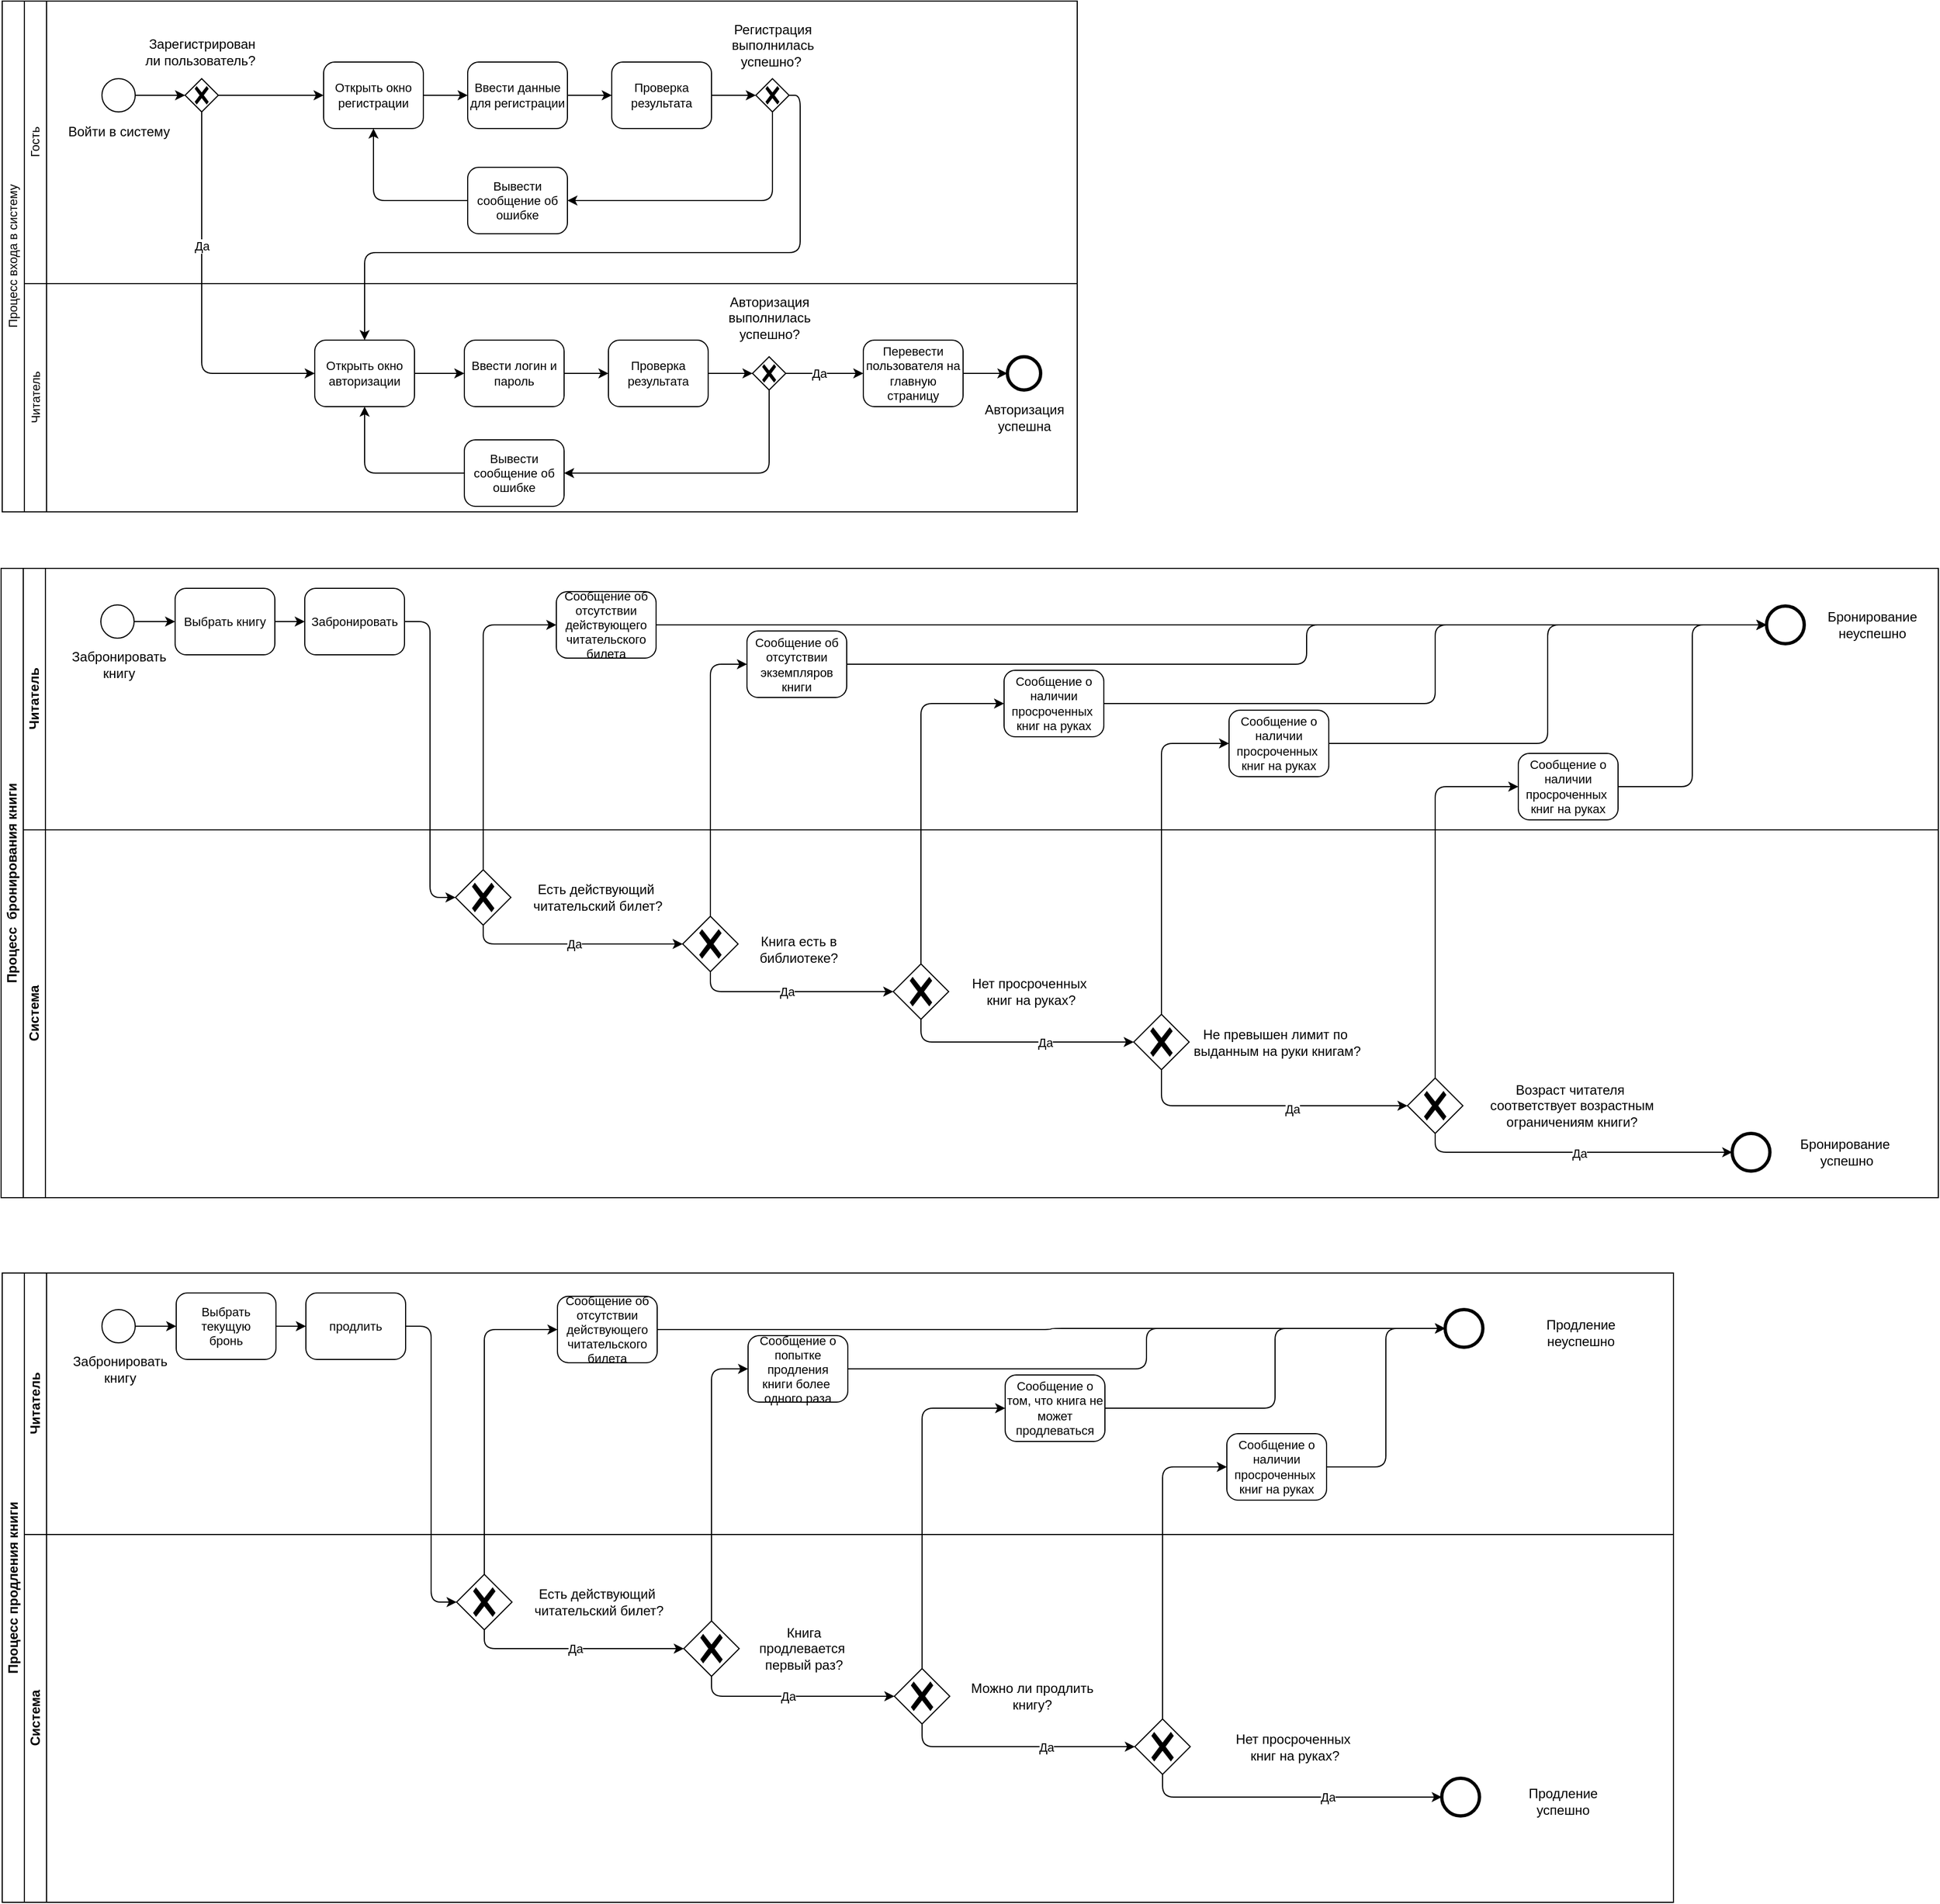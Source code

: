 <mxfile version="23.1.5" type="device" pages="2">
  <diagram name="BPMN1" id="W-HfDgVkH2f7rBWBwGvq">
    <mxGraphModel dx="2625" dy="1573" grid="0" gridSize="10" guides="1" tooltips="1" connect="1" arrows="1" fold="1" page="0" pageScale="1" pageWidth="1169" pageHeight="827" math="0" shadow="0">
      <root>
        <mxCell id="0" />
        <mxCell id="1" parent="0" />
        <mxCell id="o8l_43wtQ8dbo9lP84ha-5" value="Процесс входа в систему" style="swimlane;html=1;childLayout=stackLayout;resizeParent=1;resizeParentMax=0;horizontal=0;startSize=20;horizontalStack=0;whiteSpace=wrap;fontStyle=0;fontSize=11;" parent="1" vertex="1">
          <mxGeometry x="29" y="17" width="970" height="461" as="geometry" />
        </mxCell>
        <mxCell id="o8l_43wtQ8dbo9lP84ha-6" value="Гость" style="swimlane;html=1;startSize=20;horizontal=0;fontStyle=0;fontSize=11;" parent="o8l_43wtQ8dbo9lP84ha-5" vertex="1">
          <mxGeometry x="20" width="950" height="255" as="geometry" />
        </mxCell>
        <mxCell id="o8l_43wtQ8dbo9lP84ha-9" value="" style="points=[[0.145,0.145,0],[0.5,0,0],[0.855,0.145,0],[1,0.5,0],[0.855,0.855,0],[0.5,1,0],[0.145,0.855,0],[0,0.5,0]];shape=mxgraph.bpmn.event;html=1;verticalLabelPosition=bottom;labelBackgroundColor=#ffffff;verticalAlign=top;align=center;perimeter=ellipsePerimeter;outlineConnect=0;aspect=fixed;outline=standard;symbol=general;fontSize=11;" parent="o8l_43wtQ8dbo9lP84ha-6" vertex="1">
          <mxGeometry x="70" y="70" width="30" height="30" as="geometry" />
        </mxCell>
        <mxCell id="o8l_43wtQ8dbo9lP84ha-12" style="edgeStyle=orthogonalEdgeStyle;rounded=0;orthogonalLoop=1;jettySize=auto;html=1;exitX=1;exitY=0.5;exitDx=0;exitDy=0;exitPerimeter=0;entryX=0;entryY=0.5;entryDx=0;entryDy=0;entryPerimeter=0;fontSize=11;" parent="o8l_43wtQ8dbo9lP84ha-6" source="o8l_43wtQ8dbo9lP84ha-9" target="o8l_43wtQ8dbo9lP84ha-10" edge="1">
          <mxGeometry relative="1" as="geometry" />
        </mxCell>
        <mxCell id="o8l_43wtQ8dbo9lP84ha-24" value="Открыть окно регистрации" style="points=[[0.25,0,0],[0.5,0,0],[0.75,0,0],[1,0.25,0],[1,0.5,0],[1,0.75,0],[0.75,1,0],[0.5,1,0],[0.25,1,0],[0,0.75,0],[0,0.5,0],[0,0.25,0]];shape=mxgraph.bpmn.task;whiteSpace=wrap;rectStyle=rounded;size=10;html=1;container=1;expand=0;collapsible=0;taskMarker=abstract;fontSize=11;" parent="o8l_43wtQ8dbo9lP84ha-6" vertex="1">
          <mxGeometry x="270" y="55" width="90" height="60" as="geometry" />
        </mxCell>
        <mxCell id="o8l_43wtQ8dbo9lP84ha-25" value="Ввести данные для регистрации" style="points=[[0.25,0,0],[0.5,0,0],[0.75,0,0],[1,0.25,0],[1,0.5,0],[1,0.75,0],[0.75,1,0],[0.5,1,0],[0.25,1,0],[0,0.75,0],[0,0.5,0],[0,0.25,0]];shape=mxgraph.bpmn.task;whiteSpace=wrap;rectStyle=rounded;size=10;html=1;container=1;expand=0;collapsible=0;taskMarker=abstract;fontSize=11;" parent="o8l_43wtQ8dbo9lP84ha-6" vertex="1">
          <mxGeometry x="400" y="55" width="90" height="60" as="geometry" />
        </mxCell>
        <mxCell id="o8l_43wtQ8dbo9lP84ha-26" style="edgeStyle=orthogonalEdgeStyle;rounded=0;orthogonalLoop=1;jettySize=auto;html=1;exitX=1;exitY=0.5;exitDx=0;exitDy=0;exitPerimeter=0;entryX=0;entryY=0.5;entryDx=0;entryDy=0;entryPerimeter=0;fontSize=11;" parent="o8l_43wtQ8dbo9lP84ha-6" source="o8l_43wtQ8dbo9lP84ha-24" target="o8l_43wtQ8dbo9lP84ha-25" edge="1">
          <mxGeometry relative="1" as="geometry" />
        </mxCell>
        <mxCell id="o8l_43wtQ8dbo9lP84ha-10" value="" style="points=[[0.25,0.25,0],[0.5,0,0],[0.75,0.25,0],[1,0.5,0],[0.75,0.75,0],[0.5,1,0],[0.25,0.75,0],[0,0.5,0]];shape=mxgraph.bpmn.gateway2;html=1;verticalLabelPosition=bottom;labelBackgroundColor=#ffffff;verticalAlign=top;align=center;perimeter=rhombusPerimeter;outlineConnect=0;outline=none;symbol=none;gwType=exclusive;fontSize=11;" parent="o8l_43wtQ8dbo9lP84ha-6" vertex="1">
          <mxGeometry x="145" y="70" width="30" height="30" as="geometry" />
        </mxCell>
        <mxCell id="o8l_43wtQ8dbo9lP84ha-30" style="edgeStyle=orthogonalEdgeStyle;rounded=0;orthogonalLoop=1;jettySize=auto;html=1;exitX=1;exitY=0.5;exitDx=0;exitDy=0;exitPerimeter=0;entryX=0;entryY=0.5;entryDx=0;entryDy=0;entryPerimeter=0;fontSize=11;" parent="o8l_43wtQ8dbo9lP84ha-6" source="o8l_43wtQ8dbo9lP84ha-10" target="o8l_43wtQ8dbo9lP84ha-24" edge="1">
          <mxGeometry relative="1" as="geometry" />
        </mxCell>
        <mxCell id="o8l_43wtQ8dbo9lP84ha-20" value="" style="points=[[0.25,0.25,0],[0.5,0,0],[0.75,0.25,0],[1,0.5,0],[0.75,0.75,0],[0.5,1,0],[0.25,0.75,0],[0,0.5,0]];shape=mxgraph.bpmn.gateway2;html=1;verticalLabelPosition=bottom;labelBackgroundColor=#ffffff;verticalAlign=top;align=center;perimeter=rhombusPerimeter;outlineConnect=0;outline=none;symbol=none;gwType=exclusive;fontSize=11;" parent="o8l_43wtQ8dbo9lP84ha-6" vertex="1">
          <mxGeometry x="660" y="70" width="30" height="30" as="geometry" />
        </mxCell>
        <mxCell id="o8l_43wtQ8dbo9lP84ha-29" style="edgeStyle=orthogonalEdgeStyle;rounded=0;orthogonalLoop=1;jettySize=auto;html=1;exitX=1;exitY=0.5;exitDx=0;exitDy=0;exitPerimeter=0;entryX=0;entryY=0.5;entryDx=0;entryDy=0;entryPerimeter=0;fontSize=11;" parent="o8l_43wtQ8dbo9lP84ha-6" source="o8l_43wtQ8dbo9lP84ha-27" target="o8l_43wtQ8dbo9lP84ha-20" edge="1">
          <mxGeometry relative="1" as="geometry" />
        </mxCell>
        <mxCell id="o8l_43wtQ8dbo9lP84ha-37" style="edgeStyle=orthogonalEdgeStyle;orthogonalLoop=1;jettySize=auto;html=1;exitX=0.5;exitY=1;exitDx=0;exitDy=0;exitPerimeter=0;entryX=1;entryY=0.5;entryDx=0;entryDy=0;entryPerimeter=0;rounded=1;fontSize=11;" parent="o8l_43wtQ8dbo9lP84ha-6" source="o8l_43wtQ8dbo9lP84ha-20" target="o8l_43wtQ8dbo9lP84ha-36" edge="1">
          <mxGeometry relative="1" as="geometry" />
        </mxCell>
        <mxCell id="o8l_43wtQ8dbo9lP84ha-38" style="edgeStyle=orthogonalEdgeStyle;rounded=1;orthogonalLoop=1;jettySize=auto;html=1;exitX=0;exitY=0.5;exitDx=0;exitDy=0;exitPerimeter=0;entryX=0.5;entryY=1;entryDx=0;entryDy=0;entryPerimeter=0;fontSize=11;" parent="o8l_43wtQ8dbo9lP84ha-6" source="o8l_43wtQ8dbo9lP84ha-36" target="o8l_43wtQ8dbo9lP84ha-24" edge="1">
          <mxGeometry relative="1" as="geometry" />
        </mxCell>
        <mxCell id="o8l_43wtQ8dbo9lP84ha-27" value="Проверка результата" style="points=[[0.25,0,0],[0.5,0,0],[0.75,0,0],[1,0.25,0],[1,0.5,0],[1,0.75,0],[0.75,1,0],[0.5,1,0],[0.25,1,0],[0,0.75,0],[0,0.5,0],[0,0.25,0]];shape=mxgraph.bpmn.task;whiteSpace=wrap;rectStyle=rounded;size=10;html=1;container=1;expand=0;collapsible=0;taskMarker=abstract;fontSize=11;" parent="o8l_43wtQ8dbo9lP84ha-6" vertex="1">
          <mxGeometry x="530" y="55" width="90" height="60" as="geometry" />
        </mxCell>
        <mxCell id="o8l_43wtQ8dbo9lP84ha-28" style="edgeStyle=orthogonalEdgeStyle;rounded=0;orthogonalLoop=1;jettySize=auto;html=1;exitX=1;exitY=0.5;exitDx=0;exitDy=0;exitPerimeter=0;entryX=0;entryY=0.5;entryDx=0;entryDy=0;entryPerimeter=0;fontSize=11;" parent="o8l_43wtQ8dbo9lP84ha-6" source="o8l_43wtQ8dbo9lP84ha-25" target="o8l_43wtQ8dbo9lP84ha-27" edge="1">
          <mxGeometry relative="1" as="geometry" />
        </mxCell>
        <mxCell id="o8l_43wtQ8dbo9lP84ha-36" value="Вывести сообщение об ошибке" style="points=[[0.25,0,0],[0.5,0,0],[0.75,0,0],[1,0.25,0],[1,0.5,0],[1,0.75,0],[0.75,1,0],[0.5,1,0],[0.25,1,0],[0,0.75,0],[0,0.5,0],[0,0.25,0]];shape=mxgraph.bpmn.task;whiteSpace=wrap;rectStyle=rounded;size=10;html=1;container=1;expand=0;collapsible=0;taskMarker=abstract;fontSize=11;" parent="o8l_43wtQ8dbo9lP84ha-6" vertex="1">
          <mxGeometry x="400" y="150" width="90" height="60" as="geometry" />
        </mxCell>
        <mxCell id="p0wWnBM3DqIx_nKc5T5G-2" value="Регистрация&lt;br&gt;выполнилась&lt;br&gt;успешно?&amp;nbsp;" style="text;html=1;align=center;verticalAlign=middle;resizable=0;points=[];autosize=1;strokeColor=none;fillColor=none;" vertex="1" parent="o8l_43wtQ8dbo9lP84ha-6">
          <mxGeometry x="629" y="12" width="92" height="55" as="geometry" />
        </mxCell>
        <mxCell id="p0wWnBM3DqIx_nKc5T5G-5" value="Войти в систему" style="text;html=1;align=center;verticalAlign=middle;resizable=0;points=[];autosize=1;strokeColor=none;fillColor=none;" vertex="1" parent="o8l_43wtQ8dbo9lP84ha-6">
          <mxGeometry x="30" y="105" width="110" height="26" as="geometry" />
        </mxCell>
        <mxCell id="o8l_43wtQ8dbo9lP84ha-14" style="edgeStyle=orthogonalEdgeStyle;rounded=1;orthogonalLoop=1;jettySize=auto;html=1;exitX=0.5;exitY=1;exitDx=0;exitDy=0;exitPerimeter=0;fontSize=11;entryX=0;entryY=0.5;entryDx=0;entryDy=0;entryPerimeter=0;" parent="o8l_43wtQ8dbo9lP84ha-5" source="o8l_43wtQ8dbo9lP84ha-10" target="o8l_43wtQ8dbo9lP84ha-13" edge="1">
          <mxGeometry relative="1" as="geometry" />
        </mxCell>
        <mxCell id="o8l_43wtQ8dbo9lP84ha-21" value="Да" style="edgeLabel;html=1;align=center;verticalAlign=middle;resizable=0;points=[];fontSize=11;" parent="o8l_43wtQ8dbo9lP84ha-14" vertex="1" connectable="0">
          <mxGeometry x="-0.323" y="1" relative="1" as="geometry">
            <mxPoint x="-1" y="6" as="offset" />
          </mxGeometry>
        </mxCell>
        <mxCell id="o8l_43wtQ8dbo9lP84ha-7" value="Читатель" style="swimlane;html=1;startSize=20;horizontal=0;fontStyle=0;fontSize=11;" parent="o8l_43wtQ8dbo9lP84ha-5" vertex="1">
          <mxGeometry x="20" y="255" width="950" height="206" as="geometry" />
        </mxCell>
        <mxCell id="o8l_43wtQ8dbo9lP84ha-15" value="Ввести логин и пароль" style="points=[[0.25,0,0],[0.5,0,0],[0.75,0,0],[1,0.25,0],[1,0.5,0],[1,0.75,0],[0.75,1,0],[0.5,1,0],[0.25,1,0],[0,0.75,0],[0,0.5,0],[0,0.25,0]];shape=mxgraph.bpmn.task;whiteSpace=wrap;rectStyle=rounded;size=10;html=1;container=1;expand=0;collapsible=0;taskMarker=abstract;fontSize=11;" parent="o8l_43wtQ8dbo9lP84ha-7" vertex="1">
          <mxGeometry x="397" y="51" width="90" height="60" as="geometry" />
        </mxCell>
        <mxCell id="o8l_43wtQ8dbo9lP84ha-13" value="Открыть окно авторизации" style="points=[[0.25,0,0],[0.5,0,0],[0.75,0,0],[1,0.25,0],[1,0.5,0],[1,0.75,0],[0.75,1,0],[0.5,1,0],[0.25,1,0],[0,0.75,0],[0,0.5,0],[0,0.25,0]];shape=mxgraph.bpmn.task;whiteSpace=wrap;rectStyle=rounded;size=10;html=1;container=1;expand=0;collapsible=0;taskMarker=abstract;fontSize=11;" parent="o8l_43wtQ8dbo9lP84ha-7" vertex="1">
          <mxGeometry x="262" y="51" width="90" height="60" as="geometry" />
        </mxCell>
        <mxCell id="o8l_43wtQ8dbo9lP84ha-17" style="edgeStyle=orthogonalEdgeStyle;rounded=0;orthogonalLoop=1;jettySize=auto;html=1;exitX=1;exitY=0.5;exitDx=0;exitDy=0;exitPerimeter=0;entryX=0;entryY=0.5;entryDx=0;entryDy=0;entryPerimeter=0;fontSize=11;" parent="o8l_43wtQ8dbo9lP84ha-7" source="o8l_43wtQ8dbo9lP84ha-13" target="o8l_43wtQ8dbo9lP84ha-15" edge="1">
          <mxGeometry relative="1" as="geometry">
            <mxPoint x="412" y="-19" as="targetPoint" />
          </mxGeometry>
        </mxCell>
        <mxCell id="o8l_43wtQ8dbo9lP84ha-18" value="Проверка результата" style="points=[[0.25,0,0],[0.5,0,0],[0.75,0,0],[1,0.25,0],[1,0.5,0],[1,0.75,0],[0.75,1,0],[0.5,1,0],[0.25,1,0],[0,0.75,0],[0,0.5,0],[0,0.25,0]];shape=mxgraph.bpmn.task;whiteSpace=wrap;rectStyle=rounded;size=10;html=1;container=1;expand=0;collapsible=0;taskMarker=abstract;fontSize=11;" parent="o8l_43wtQ8dbo9lP84ha-7" vertex="1">
          <mxGeometry x="527" y="51" width="90" height="60" as="geometry" />
        </mxCell>
        <mxCell id="o8l_43wtQ8dbo9lP84ha-19" style="edgeStyle=orthogonalEdgeStyle;rounded=0;orthogonalLoop=1;jettySize=auto;html=1;exitX=1;exitY=0.5;exitDx=0;exitDy=0;exitPerimeter=0;entryX=0;entryY=0.5;entryDx=0;entryDy=0;entryPerimeter=0;fontSize=11;" parent="o8l_43wtQ8dbo9lP84ha-7" source="o8l_43wtQ8dbo9lP84ha-15" target="o8l_43wtQ8dbo9lP84ha-18" edge="1">
          <mxGeometry relative="1" as="geometry" />
        </mxCell>
        <mxCell id="o8l_43wtQ8dbo9lP84ha-39" value="" style="points=[[0.25,0.25,0],[0.5,0,0],[0.75,0.25,0],[1,0.5,0],[0.75,0.75,0],[0.5,1,0],[0.25,0.75,0],[0,0.5,0]];shape=mxgraph.bpmn.gateway2;html=1;verticalLabelPosition=bottom;labelBackgroundColor=#ffffff;verticalAlign=top;align=center;perimeter=rhombusPerimeter;outlineConnect=0;outline=none;symbol=none;gwType=exclusive;fontSize=11;" parent="o8l_43wtQ8dbo9lP84ha-7" vertex="1">
          <mxGeometry x="657" y="66" width="30" height="30" as="geometry" />
        </mxCell>
        <mxCell id="o8l_43wtQ8dbo9lP84ha-43" value="Вывести сообщение об ошибке" style="points=[[0.25,0,0],[0.5,0,0],[0.75,0,0],[1,0.25,0],[1,0.5,0],[1,0.75,0],[0.75,1,0],[0.5,1,0],[0.25,1,0],[0,0.75,0],[0,0.5,0],[0,0.25,0]];shape=mxgraph.bpmn.task;whiteSpace=wrap;rectStyle=rounded;size=10;html=1;container=1;expand=0;collapsible=0;taskMarker=abstract;fontSize=11;" parent="o8l_43wtQ8dbo9lP84ha-7" vertex="1">
          <mxGeometry x="397" y="141" width="90" height="60" as="geometry" />
        </mxCell>
        <mxCell id="o8l_43wtQ8dbo9lP84ha-44" style="edgeStyle=orthogonalEdgeStyle;shape=connector;rounded=1;orthogonalLoop=1;jettySize=auto;html=1;exitX=1;exitY=0.5;exitDx=0;exitDy=0;exitPerimeter=0;entryX=0;entryY=0.5;entryDx=0;entryDy=0;entryPerimeter=0;labelBackgroundColor=default;strokeColor=default;align=center;verticalAlign=middle;fontFamily=Helvetica;fontSize=11;fontColor=default;endArrow=classic;" parent="o8l_43wtQ8dbo9lP84ha-7" source="o8l_43wtQ8dbo9lP84ha-18" target="o8l_43wtQ8dbo9lP84ha-39" edge="1">
          <mxGeometry relative="1" as="geometry" />
        </mxCell>
        <mxCell id="o8l_43wtQ8dbo9lP84ha-45" style="edgeStyle=orthogonalEdgeStyle;shape=connector;rounded=1;orthogonalLoop=1;jettySize=auto;html=1;exitX=1;exitY=0.5;exitDx=0;exitDy=0;exitPerimeter=0;entryX=0;entryY=0.5;entryDx=0;entryDy=0;entryPerimeter=0;labelBackgroundColor=default;strokeColor=default;align=center;verticalAlign=middle;fontFamily=Helvetica;fontSize=11;fontColor=default;endArrow=classic;" parent="o8l_43wtQ8dbo9lP84ha-7" source="o8l_43wtQ8dbo9lP84ha-39" target="o8l_43wtQ8dbo9lP84ha-49" edge="1">
          <mxGeometry relative="1" as="geometry">
            <mxPoint x="767" y="81.0" as="targetPoint" />
          </mxGeometry>
        </mxCell>
        <mxCell id="o8l_43wtQ8dbo9lP84ha-46" value="Да" style="edgeLabel;html=1;align=center;verticalAlign=middle;resizable=0;points=[];fontSize=11;fontFamily=Helvetica;fontColor=default;" parent="o8l_43wtQ8dbo9lP84ha-45" vertex="1" connectable="0">
          <mxGeometry x="-0.295" relative="1" as="geometry">
            <mxPoint x="5" as="offset" />
          </mxGeometry>
        </mxCell>
        <mxCell id="o8l_43wtQ8dbo9lP84ha-47" style="edgeStyle=orthogonalEdgeStyle;shape=connector;rounded=1;orthogonalLoop=1;jettySize=auto;html=1;exitX=0.5;exitY=1;exitDx=0;exitDy=0;exitPerimeter=0;entryX=1;entryY=0.5;entryDx=0;entryDy=0;entryPerimeter=0;labelBackgroundColor=default;strokeColor=default;align=center;verticalAlign=middle;fontFamily=Helvetica;fontSize=11;fontColor=default;endArrow=classic;" parent="o8l_43wtQ8dbo9lP84ha-7" source="o8l_43wtQ8dbo9lP84ha-39" target="o8l_43wtQ8dbo9lP84ha-43" edge="1">
          <mxGeometry relative="1" as="geometry" />
        </mxCell>
        <mxCell id="o8l_43wtQ8dbo9lP84ha-48" style="edgeStyle=orthogonalEdgeStyle;shape=connector;rounded=1;orthogonalLoop=1;jettySize=auto;html=1;exitX=0;exitY=0.5;exitDx=0;exitDy=0;exitPerimeter=0;entryX=0.5;entryY=1;entryDx=0;entryDy=0;entryPerimeter=0;labelBackgroundColor=default;strokeColor=default;align=center;verticalAlign=middle;fontFamily=Helvetica;fontSize=11;fontColor=default;endArrow=classic;" parent="o8l_43wtQ8dbo9lP84ha-7" source="o8l_43wtQ8dbo9lP84ha-43" target="o8l_43wtQ8dbo9lP84ha-13" edge="1">
          <mxGeometry relative="1" as="geometry" />
        </mxCell>
        <mxCell id="o8l_43wtQ8dbo9lP84ha-49" value="Перевести пользователя на главную страницу" style="points=[[0.25,0,0],[0.5,0,0],[0.75,0,0],[1,0.25,0],[1,0.5,0],[1,0.75,0],[0.75,1,0],[0.5,1,0],[0.25,1,0],[0,0.75,0],[0,0.5,0],[0,0.25,0]];shape=mxgraph.bpmn.task;whiteSpace=wrap;rectStyle=rounded;size=10;html=1;container=1;expand=0;collapsible=0;taskMarker=abstract;fontSize=11;" parent="o8l_43wtQ8dbo9lP84ha-7" vertex="1">
          <mxGeometry x="757" y="51" width="90" height="60" as="geometry" />
        </mxCell>
        <mxCell id="o8l_43wtQ8dbo9lP84ha-50" value="" style="points=[[0.145,0.145,0],[0.5,0,0],[0.855,0.145,0],[1,0.5,0],[0.855,0.855,0],[0.5,1,0],[0.145,0.855,0],[0,0.5,0]];shape=mxgraph.bpmn.event;html=1;verticalLabelPosition=bottom;labelBackgroundColor=#ffffff;verticalAlign=top;align=center;perimeter=ellipsePerimeter;outlineConnect=0;aspect=fixed;outline=end;symbol=terminate2;fontFamily=Helvetica;fontSize=11;fontColor=default;" parent="o8l_43wtQ8dbo9lP84ha-7" vertex="1">
          <mxGeometry x="887" y="66" width="30" height="30" as="geometry" />
        </mxCell>
        <mxCell id="o8l_43wtQ8dbo9lP84ha-51" style="edgeStyle=orthogonalEdgeStyle;shape=connector;rounded=1;orthogonalLoop=1;jettySize=auto;html=1;exitX=1;exitY=0.5;exitDx=0;exitDy=0;exitPerimeter=0;entryX=0;entryY=0.5;entryDx=0;entryDy=0;entryPerimeter=0;labelBackgroundColor=default;strokeColor=default;align=center;verticalAlign=middle;fontFamily=Helvetica;fontSize=11;fontColor=default;endArrow=classic;" parent="o8l_43wtQ8dbo9lP84ha-7" source="o8l_43wtQ8dbo9lP84ha-49" target="o8l_43wtQ8dbo9lP84ha-50" edge="1">
          <mxGeometry relative="1" as="geometry" />
        </mxCell>
        <mxCell id="p0wWnBM3DqIx_nKc5T5G-6" value="Авторизация&lt;br&gt;выполнилась&lt;br&gt;успешно?" style="text;html=1;align=center;verticalAlign=middle;resizable=0;points=[];autosize=1;strokeColor=none;fillColor=none;" vertex="1" parent="o8l_43wtQ8dbo9lP84ha-7">
          <mxGeometry x="626" y="3" width="92" height="55" as="geometry" />
        </mxCell>
        <mxCell id="p0wWnBM3DqIx_nKc5T5G-10" value="Авторизация&lt;br&gt;успешна" style="text;html=1;align=center;verticalAlign=middle;resizable=0;points=[];autosize=1;strokeColor=none;fillColor=none;" vertex="1" parent="o8l_43wtQ8dbo9lP84ha-7">
          <mxGeometry x="857" y="100" width="90" height="41" as="geometry" />
        </mxCell>
        <mxCell id="p0wWnBM3DqIx_nKc5T5G-9" value="" style="endArrow=classic;html=1;rounded=1;exitX=1;exitY=0.5;exitDx=0;exitDy=0;exitPerimeter=0;entryX=0.5;entryY=0;entryDx=0;entryDy=0;entryPerimeter=0;edgeStyle=orthogonalEdgeStyle;curved=0;" edge="1" parent="o8l_43wtQ8dbo9lP84ha-5" source="o8l_43wtQ8dbo9lP84ha-20" target="o8l_43wtQ8dbo9lP84ha-13">
          <mxGeometry width="50" height="50" relative="1" as="geometry">
            <mxPoint x="451" y="303" as="sourcePoint" />
            <mxPoint x="501" y="253" as="targetPoint" />
            <Array as="points">
              <mxPoint x="720" y="85" />
              <mxPoint x="720" y="227" />
              <mxPoint x="327" y="227" />
            </Array>
          </mxGeometry>
        </mxCell>
        <mxCell id="p0wWnBM3DqIx_nKc5T5G-1" value="Зарегистрирован&lt;br&gt;ли пользователь?&amp;nbsp;" style="text;html=1;align=center;verticalAlign=middle;resizable=0;points=[];autosize=1;strokeColor=none;fillColor=none;" vertex="1" parent="1">
          <mxGeometry x="148" y="42" width="121" height="41" as="geometry" />
        </mxCell>
        <mxCell id="p0wWnBM3DqIx_nKc5T5G-11" value="Процесс&amp;nbsp; бронирования книги" style="swimlane;html=1;childLayout=stackLayout;resizeParent=1;resizeParentMax=0;horizontal=0;startSize=20;horizontalStack=0;whiteSpace=wrap;" vertex="1" parent="1">
          <mxGeometry x="28" y="529" width="1748" height="568" as="geometry" />
        </mxCell>
        <mxCell id="p0wWnBM3DqIx_nKc5T5G-26" value="" style="endArrow=classic;html=1;rounded=1;entryX=0;entryY=0.5;entryDx=0;entryDy=0;entryPerimeter=0;exitX=1;exitY=0.5;exitDx=0;exitDy=0;exitPerimeter=0;edgeStyle=orthogonalEdgeStyle;curved=0;" edge="1" parent="p0wWnBM3DqIx_nKc5T5G-11" source="p0wWnBM3DqIx_nKc5T5G-22" target="p0wWnBM3DqIx_nKc5T5G-30">
          <mxGeometry width="50" height="50" relative="1" as="geometry">
            <mxPoint x="257" y="58" as="sourcePoint" />
            <mxPoint x="412" y="321" as="targetPoint" />
          </mxGeometry>
        </mxCell>
        <mxCell id="p0wWnBM3DqIx_nKc5T5G-29" value="" style="endArrow=classic;html=1;rounded=1;entryX=0;entryY=0.5;entryDx=0;entryDy=0;entryPerimeter=0;edgeStyle=orthogonalEdgeStyle;curved=0;exitX=0.5;exitY=0;exitDx=0;exitDy=0;exitPerimeter=0;" edge="1" parent="p0wWnBM3DqIx_nKc5T5G-11" source="p0wWnBM3DqIx_nKc5T5G-30" target="p0wWnBM3DqIx_nKc5T5G-28">
          <mxGeometry width="50" height="50" relative="1" as="geometry">
            <mxPoint x="476" y="300" as="sourcePoint" />
            <mxPoint x="284" y="58" as="targetPoint" />
          </mxGeometry>
        </mxCell>
        <mxCell id="p0wWnBM3DqIx_nKc5T5G-35" value="" style="endArrow=classic;html=1;rounded=1;entryX=0;entryY=0.5;entryDx=0;entryDy=0;entryPerimeter=0;edgeStyle=orthogonalEdgeStyle;curved=0;exitX=0.5;exitY=0;exitDx=0;exitDy=0;exitPerimeter=0;" edge="1" parent="p0wWnBM3DqIx_nKc5T5G-11" source="p0wWnBM3DqIx_nKc5T5G-31" target="p0wWnBM3DqIx_nKc5T5G-34">
          <mxGeometry width="50" height="50" relative="1" as="geometry">
            <mxPoint x="445" y="282" as="sourcePoint" />
            <mxPoint x="511" y="61" as="targetPoint" />
          </mxGeometry>
        </mxCell>
        <mxCell id="p0wWnBM3DqIx_nKc5T5G-40" value="" style="endArrow=classic;html=1;rounded=1;entryX=0;entryY=0.5;entryDx=0;entryDy=0;entryPerimeter=0;edgeStyle=orthogonalEdgeStyle;curved=0;exitX=0.5;exitY=0;exitDx=0;exitDy=0;exitPerimeter=0;" edge="1" parent="p0wWnBM3DqIx_nKc5T5G-11" source="p0wWnBM3DqIx_nKc5T5G-36" target="p0wWnBM3DqIx_nKc5T5G-39">
          <mxGeometry width="50" height="50" relative="1" as="geometry">
            <mxPoint x="650" y="324" as="sourcePoint" />
            <mxPoint x="688" y="177" as="targetPoint" />
          </mxGeometry>
        </mxCell>
        <mxCell id="p0wWnBM3DqIx_nKc5T5G-45" value="" style="endArrow=classic;html=1;rounded=1;entryX=0;entryY=0.5;entryDx=0;entryDy=0;entryPerimeter=0;edgeStyle=orthogonalEdgeStyle;curved=0;exitX=0.5;exitY=0;exitDx=0;exitDy=0;exitPerimeter=0;" edge="1" parent="p0wWnBM3DqIx_nKc5T5G-11" source="p0wWnBM3DqIx_nKc5T5G-41" target="p0wWnBM3DqIx_nKc5T5G-44">
          <mxGeometry width="50" height="50" relative="1" as="geometry">
            <mxPoint x="840" y="367" as="sourcePoint" />
            <mxPoint x="923" y="177" as="targetPoint" />
          </mxGeometry>
        </mxCell>
        <mxCell id="p0wWnBM3DqIx_nKc5T5G-12" value="Читатель" style="swimlane;html=1;startSize=20;horizontal=0;" vertex="1" parent="p0wWnBM3DqIx_nKc5T5G-11">
          <mxGeometry x="20" width="1728" height="236" as="geometry" />
        </mxCell>
        <mxCell id="p0wWnBM3DqIx_nKc5T5G-17" value="" style="points=[[0.145,0.145,0],[0.5,0,0],[0.855,0.145,0],[1,0.5,0],[0.855,0.855,0],[0.5,1,0],[0.145,0.855,0],[0,0.5,0]];shape=mxgraph.bpmn.event;html=1;verticalLabelPosition=bottom;labelBackgroundColor=#ffffff;verticalAlign=top;align=center;perimeter=ellipsePerimeter;outlineConnect=0;aspect=fixed;outline=standard;symbol=general;fontSize=11;" vertex="1" parent="p0wWnBM3DqIx_nKc5T5G-12">
          <mxGeometry x="70" y="33" width="30" height="30" as="geometry" />
        </mxCell>
        <mxCell id="p0wWnBM3DqIx_nKc5T5G-18" value="Забронировать&lt;br&gt;книгу" style="text;html=1;align=center;verticalAlign=middle;resizable=0;points=[];autosize=1;strokeColor=none;fillColor=none;" vertex="1" parent="p0wWnBM3DqIx_nKc5T5G-12">
          <mxGeometry x="34" y="66" width="103" height="41" as="geometry" />
        </mxCell>
        <mxCell id="p0wWnBM3DqIx_nKc5T5G-20" value="Выбрать книгу" style="points=[[0.25,0,0],[0.5,0,0],[0.75,0,0],[1,0.25,0],[1,0.5,0],[1,0.75,0],[0.75,1,0],[0.5,1,0],[0.25,1,0],[0,0.75,0],[0,0.5,0],[0,0.25,0]];shape=mxgraph.bpmn.task;whiteSpace=wrap;rectStyle=rounded;size=10;html=1;container=1;expand=0;collapsible=0;taskMarker=abstract;fontSize=11;" vertex="1" parent="p0wWnBM3DqIx_nKc5T5G-12">
          <mxGeometry x="137" y="18" width="90" height="60" as="geometry" />
        </mxCell>
        <mxCell id="p0wWnBM3DqIx_nKc5T5G-21" value="" style="endArrow=classic;html=1;rounded=0;entryX=0;entryY=0.5;entryDx=0;entryDy=0;entryPerimeter=0;exitX=1;exitY=0.5;exitDx=0;exitDy=0;exitPerimeter=0;" edge="1" parent="p0wWnBM3DqIx_nKc5T5G-12" source="p0wWnBM3DqIx_nKc5T5G-17" target="p0wWnBM3DqIx_nKc5T5G-20">
          <mxGeometry width="50" height="50" relative="1" as="geometry">
            <mxPoint x="108" y="107" as="sourcePoint" />
            <mxPoint x="158" y="57" as="targetPoint" />
          </mxGeometry>
        </mxCell>
        <mxCell id="p0wWnBM3DqIx_nKc5T5G-22" value="Забронировать" style="points=[[0.25,0,0],[0.5,0,0],[0.75,0,0],[1,0.25,0],[1,0.5,0],[1,0.75,0],[0.75,1,0],[0.5,1,0],[0.25,1,0],[0,0.75,0],[0,0.5,0],[0,0.25,0]];shape=mxgraph.bpmn.task;whiteSpace=wrap;rectStyle=rounded;size=10;html=1;container=1;expand=0;collapsible=0;taskMarker=abstract;fontSize=11;" vertex="1" parent="p0wWnBM3DqIx_nKc5T5G-12">
          <mxGeometry x="254" y="18" width="90" height="60" as="geometry" />
        </mxCell>
        <mxCell id="p0wWnBM3DqIx_nKc5T5G-24" value="" style="endArrow=classic;html=1;rounded=0;entryX=0;entryY=0.5;entryDx=0;entryDy=0;entryPerimeter=0;exitX=1;exitY=0.5;exitDx=0;exitDy=0;exitPerimeter=0;" edge="1" parent="p0wWnBM3DqIx_nKc5T5G-12" source="p0wWnBM3DqIx_nKc5T5G-20" target="p0wWnBM3DqIx_nKc5T5G-22">
          <mxGeometry width="50" height="50" relative="1" as="geometry">
            <mxPoint x="110" y="58" as="sourcePoint" />
            <mxPoint x="147" y="58" as="targetPoint" />
          </mxGeometry>
        </mxCell>
        <mxCell id="p0wWnBM3DqIx_nKc5T5G-28" value="Сообщение об&lt;br&gt;отсутствии действующего читательского билета" style="points=[[0.25,0,0],[0.5,0,0],[0.75,0,0],[1,0.25,0],[1,0.5,0],[1,0.75,0],[0.75,1,0],[0.5,1,0],[0.25,1,0],[0,0.75,0],[0,0.5,0],[0,0.25,0]];shape=mxgraph.bpmn.task;whiteSpace=wrap;rectStyle=rounded;size=10;html=1;container=1;expand=0;collapsible=0;taskMarker=abstract;fontSize=11;" vertex="1" parent="p0wWnBM3DqIx_nKc5T5G-12">
          <mxGeometry x="481" y="21" width="90" height="60" as="geometry" />
        </mxCell>
        <mxCell id="p0wWnBM3DqIx_nKc5T5G-34" value="Сообщение об&lt;br&gt;отсутствии экземпляров книги" style="points=[[0.25,0,0],[0.5,0,0],[0.75,0,0],[1,0.25,0],[1,0.5,0],[1,0.75,0],[0.75,1,0],[0.5,1,0],[0.25,1,0],[0,0.75,0],[0,0.5,0],[0,0.25,0]];shape=mxgraph.bpmn.task;whiteSpace=wrap;rectStyle=rounded;size=10;html=1;container=1;expand=0;collapsible=0;taskMarker=abstract;fontSize=11;" vertex="1" parent="p0wWnBM3DqIx_nKc5T5G-12">
          <mxGeometry x="653" y="56.5" width="90" height="60" as="geometry" />
        </mxCell>
        <mxCell id="p0wWnBM3DqIx_nKc5T5G-39" value="Сообщение о&lt;br&gt;наличии&lt;br&gt;просроченных&amp;nbsp;&lt;br&gt;книг на руках" style="points=[[0.25,0,0],[0.5,0,0],[0.75,0,0],[1,0.25,0],[1,0.5,0],[1,0.75,0],[0.75,1,0],[0.5,1,0],[0.25,1,0],[0,0.75,0],[0,0.5,0],[0,0.25,0]];shape=mxgraph.bpmn.task;whiteSpace=wrap;rectStyle=rounded;size=10;html=1;container=1;expand=0;collapsible=0;taskMarker=abstract;fontSize=11;" vertex="1" parent="p0wWnBM3DqIx_nKc5T5G-12">
          <mxGeometry x="885" y="92" width="90" height="60" as="geometry" />
        </mxCell>
        <mxCell id="p0wWnBM3DqIx_nKc5T5G-44" value="Сообщение о&lt;br&gt;наличии&lt;br&gt;просроченных&amp;nbsp;&lt;br&gt;книг на руках" style="points=[[0.25,0,0],[0.5,0,0],[0.75,0,0],[1,0.25,0],[1,0.5,0],[1,0.75,0],[0.75,1,0],[0.5,1,0],[0.25,1,0],[0,0.75,0],[0,0.5,0],[0,0.25,0]];shape=mxgraph.bpmn.task;whiteSpace=wrap;rectStyle=rounded;size=10;html=1;container=1;expand=0;collapsible=0;taskMarker=abstract;fontSize=11;" vertex="1" parent="p0wWnBM3DqIx_nKc5T5G-12">
          <mxGeometry x="1088" y="128" width="90" height="60" as="geometry" />
        </mxCell>
        <mxCell id="p0wWnBM3DqIx_nKc5T5G-51" value="Сообщение о&lt;br&gt;наличии&lt;br&gt;просроченных&amp;nbsp;&lt;br&gt;книг на руках" style="points=[[0.25,0,0],[0.5,0,0],[0.75,0,0],[1,0.25,0],[1,0.5,0],[1,0.75,0],[0.75,1,0],[0.5,1,0],[0.25,1,0],[0,0.75,0],[0,0.5,0],[0,0.25,0]];shape=mxgraph.bpmn.task;whiteSpace=wrap;rectStyle=rounded;size=10;html=1;container=1;expand=0;collapsible=0;taskMarker=abstract;fontSize=11;" vertex="1" parent="p0wWnBM3DqIx_nKc5T5G-12">
          <mxGeometry x="1349" y="167" width="90" height="60" as="geometry" />
        </mxCell>
        <mxCell id="p0wWnBM3DqIx_nKc5T5G-60" value="" style="points=[[0.145,0.145,0],[0.5,0,0],[0.855,0.145,0],[1,0.5,0],[0.855,0.855,0],[0.5,1,0],[0.145,0.855,0],[0,0.5,0]];shape=mxgraph.bpmn.event;html=1;verticalLabelPosition=bottom;labelBackgroundColor=#ffffff;verticalAlign=top;align=center;perimeter=ellipsePerimeter;outlineConnect=0;aspect=fixed;outline=end;symbol=terminate2;" vertex="1" parent="p0wWnBM3DqIx_nKc5T5G-12">
          <mxGeometry x="1573" y="34" width="34" height="34" as="geometry" />
        </mxCell>
        <mxCell id="p0wWnBM3DqIx_nKc5T5G-61" value="Бронирование&lt;br&gt;неуспешно" style="text;html=1;align=center;verticalAlign=middle;resizable=0;points=[];autosize=1;strokeColor=none;fillColor=none;" vertex="1" parent="p0wWnBM3DqIx_nKc5T5G-12">
          <mxGeometry x="1618" y="30.5" width="99" height="41" as="geometry" />
        </mxCell>
        <mxCell id="p0wWnBM3DqIx_nKc5T5G-62" value="" style="endArrow=classic;html=1;rounded=1;entryX=0;entryY=0.5;entryDx=0;entryDy=0;entryPerimeter=0;edgeStyle=orthogonalEdgeStyle;curved=0;exitX=1;exitY=0.5;exitDx=0;exitDy=0;exitPerimeter=0;" edge="1" parent="p0wWnBM3DqIx_nKc5T5G-12" source="p0wWnBM3DqIx_nKc5T5G-51" target="p0wWnBM3DqIx_nKc5T5G-60">
          <mxGeometry width="50" height="50" relative="1" as="geometry">
            <mxPoint x="1447" y="200" as="sourcePoint" />
            <mxPoint x="1128" y="183" as="targetPoint" />
          </mxGeometry>
        </mxCell>
        <mxCell id="p0wWnBM3DqIx_nKc5T5G-63" value="" style="endArrow=classic;html=1;rounded=1;entryX=0;entryY=0.5;entryDx=0;entryDy=0;entryPerimeter=0;edgeStyle=orthogonalEdgeStyle;curved=0;exitX=1;exitY=0.5;exitDx=0;exitDy=0;exitPerimeter=0;" edge="1" parent="p0wWnBM3DqIx_nKc5T5G-12" source="p0wWnBM3DqIx_nKc5T5G-44" target="p0wWnBM3DqIx_nKc5T5G-60">
          <mxGeometry width="50" height="50" relative="1" as="geometry">
            <mxPoint x="1449" y="207" as="sourcePoint" />
            <mxPoint x="1578" y="110" as="targetPoint" />
          </mxGeometry>
        </mxCell>
        <mxCell id="p0wWnBM3DqIx_nKc5T5G-64" value="" style="endArrow=classic;html=1;rounded=1;entryX=0;entryY=0.5;entryDx=0;entryDy=0;entryPerimeter=0;edgeStyle=orthogonalEdgeStyle;curved=0;exitX=1;exitY=0.5;exitDx=0;exitDy=0;exitPerimeter=0;" edge="1" parent="p0wWnBM3DqIx_nKc5T5G-12" source="p0wWnBM3DqIx_nKc5T5G-39" target="p0wWnBM3DqIx_nKc5T5G-60">
          <mxGeometry width="50" height="50" relative="1" as="geometry">
            <mxPoint x="1188" y="168" as="sourcePoint" />
            <mxPoint x="1578" y="110" as="targetPoint" />
          </mxGeometry>
        </mxCell>
        <mxCell id="p0wWnBM3DqIx_nKc5T5G-65" value="" style="endArrow=classic;html=1;rounded=1;entryX=0;entryY=0.5;entryDx=0;entryDy=0;entryPerimeter=0;edgeStyle=orthogonalEdgeStyle;curved=0;exitX=1;exitY=0.5;exitDx=0;exitDy=0;exitPerimeter=0;" edge="1" parent="p0wWnBM3DqIx_nKc5T5G-12" source="p0wWnBM3DqIx_nKc5T5G-34" target="p0wWnBM3DqIx_nKc5T5G-60">
          <mxGeometry width="50" height="50" relative="1" as="geometry">
            <mxPoint x="985" y="132" as="sourcePoint" />
            <mxPoint x="1578" y="110" as="targetPoint" />
          </mxGeometry>
        </mxCell>
        <mxCell id="p0wWnBM3DqIx_nKc5T5G-66" value="" style="endArrow=classic;html=1;rounded=1;entryX=0;entryY=0.5;entryDx=0;entryDy=0;entryPerimeter=0;edgeStyle=orthogonalEdgeStyle;curved=0;exitX=1;exitY=0.5;exitDx=0;exitDy=0;exitPerimeter=0;" edge="1" parent="p0wWnBM3DqIx_nKc5T5G-12" source="p0wWnBM3DqIx_nKc5T5G-28" target="p0wWnBM3DqIx_nKc5T5G-60">
          <mxGeometry width="50" height="50" relative="1" as="geometry">
            <mxPoint x="753" y="97" as="sourcePoint" />
            <mxPoint x="1582" y="54" as="targetPoint" />
          </mxGeometry>
        </mxCell>
        <mxCell id="p0wWnBM3DqIx_nKc5T5G-13" value="Система" style="swimlane;html=1;startSize=20;horizontal=0;" vertex="1" parent="p0wWnBM3DqIx_nKc5T5G-11">
          <mxGeometry x="20" y="236" width="1728" height="332" as="geometry" />
        </mxCell>
        <mxCell id="p0wWnBM3DqIx_nKc5T5G-27" value="Есть действующий&amp;nbsp;&lt;br&gt;читательский билет?" style="text;html=1;align=center;verticalAlign=middle;resizable=0;points=[];autosize=1;strokeColor=none;fillColor=none;" vertex="1" parent="p0wWnBM3DqIx_nKc5T5G-13">
          <mxGeometry x="450" y="40.5" width="135" height="41" as="geometry" />
        </mxCell>
        <mxCell id="p0wWnBM3DqIx_nKc5T5G-30" value="" style="points=[[0.25,0.25,0],[0.5,0,0],[0.75,0.25,0],[1,0.5,0],[0.75,0.75,0],[0.5,1,0],[0.25,0.75,0],[0,0.5,0]];shape=mxgraph.bpmn.gateway2;html=1;verticalLabelPosition=bottom;labelBackgroundColor=#ffffff;verticalAlign=top;align=center;perimeter=rhombusPerimeter;outlineConnect=0;outline=none;symbol=none;gwType=exclusive;" vertex="1" parent="p0wWnBM3DqIx_nKc5T5G-13">
          <mxGeometry x="390" y="36" width="50" height="50" as="geometry" />
        </mxCell>
        <mxCell id="p0wWnBM3DqIx_nKc5T5G-31" value="" style="points=[[0.25,0.25,0],[0.5,0,0],[0.75,0.25,0],[1,0.5,0],[0.75,0.75,0],[0.5,1,0],[0.25,0.75,0],[0,0.5,0]];shape=mxgraph.bpmn.gateway2;html=1;verticalLabelPosition=bottom;labelBackgroundColor=#ffffff;verticalAlign=top;align=center;perimeter=rhombusPerimeter;outlineConnect=0;outline=none;symbol=none;gwType=exclusive;" vertex="1" parent="p0wWnBM3DqIx_nKc5T5G-13">
          <mxGeometry x="595" y="78" width="50" height="50" as="geometry" />
        </mxCell>
        <mxCell id="p0wWnBM3DqIx_nKc5T5G-32" value="Книга есть в&amp;nbsp;&lt;br&gt;библиотеке?&amp;nbsp;" style="text;html=1;align=center;verticalAlign=middle;resizable=0;points=[];autosize=1;strokeColor=none;fillColor=none;" vertex="1" parent="p0wWnBM3DqIx_nKc5T5G-13">
          <mxGeometry x="655" y="87" width="92" height="41" as="geometry" />
        </mxCell>
        <mxCell id="p0wWnBM3DqIx_nKc5T5G-33" value="Да" style="endArrow=classic;html=1;rounded=1;entryX=0;entryY=0.5;entryDx=0;entryDy=0;entryPerimeter=0;edgeStyle=orthogonalEdgeStyle;curved=0;exitX=0.5;exitY=1;exitDx=0;exitDy=0;exitPerimeter=0;" edge="1" parent="p0wWnBM3DqIx_nKc5T5G-13" source="p0wWnBM3DqIx_nKc5T5G-30" target="p0wWnBM3DqIx_nKc5T5G-31">
          <mxGeometry width="50" height="50" relative="1" as="geometry">
            <mxPoint x="425" y="46" as="sourcePoint" />
            <mxPoint x="491" y="-175" as="targetPoint" />
          </mxGeometry>
        </mxCell>
        <mxCell id="p0wWnBM3DqIx_nKc5T5G-36" value="" style="points=[[0.25,0.25,0],[0.5,0,0],[0.75,0.25,0],[1,0.5,0],[0.75,0.75,0],[0.5,1,0],[0.25,0.75,0],[0,0.5,0]];shape=mxgraph.bpmn.gateway2;html=1;verticalLabelPosition=bottom;labelBackgroundColor=#ffffff;verticalAlign=top;align=center;perimeter=rhombusPerimeter;outlineConnect=0;outline=none;symbol=none;gwType=exclusive;" vertex="1" parent="p0wWnBM3DqIx_nKc5T5G-13">
          <mxGeometry x="785" y="121" width="50" height="50" as="geometry" />
        </mxCell>
        <mxCell id="p0wWnBM3DqIx_nKc5T5G-37" value="Нет просроченных&amp;nbsp;&lt;br&gt;книг на руках?" style="text;html=1;align=center;verticalAlign=middle;resizable=0;points=[];autosize=1;strokeColor=none;fillColor=none;" vertex="1" parent="p0wWnBM3DqIx_nKc5T5G-13">
          <mxGeometry x="846" y="125.5" width="125" height="41" as="geometry" />
        </mxCell>
        <mxCell id="p0wWnBM3DqIx_nKc5T5G-38" value="" style="endArrow=classic;html=1;rounded=1;entryX=0;entryY=0.5;entryDx=0;entryDy=0;entryPerimeter=0;edgeStyle=orthogonalEdgeStyle;curved=0;exitX=0.5;exitY=1;exitDx=0;exitDy=0;exitPerimeter=0;" edge="1" parent="p0wWnBM3DqIx_nKc5T5G-13" source="p0wWnBM3DqIx_nKc5T5G-31" target="p0wWnBM3DqIx_nKc5T5G-36">
          <mxGeometry width="50" height="50" relative="1" as="geometry">
            <mxPoint x="630" y="88" as="sourcePoint" />
            <mxPoint x="684" y="-116" as="targetPoint" />
          </mxGeometry>
        </mxCell>
        <mxCell id="p0wWnBM3DqIx_nKc5T5G-56" value="Да" style="edgeLabel;html=1;align=center;verticalAlign=middle;resizable=0;points=[];" vertex="1" connectable="0" parent="p0wWnBM3DqIx_nKc5T5G-38">
          <mxGeometry x="-0.057" relative="1" as="geometry">
            <mxPoint as="offset" />
          </mxGeometry>
        </mxCell>
        <mxCell id="p0wWnBM3DqIx_nKc5T5G-41" value="" style="points=[[0.25,0.25,0],[0.5,0,0],[0.75,0.25,0],[1,0.5,0],[0.75,0.75,0],[0.5,1,0],[0.25,0.75,0],[0,0.5,0]];shape=mxgraph.bpmn.gateway2;html=1;verticalLabelPosition=bottom;labelBackgroundColor=#ffffff;verticalAlign=top;align=center;perimeter=rhombusPerimeter;outlineConnect=0;outline=none;symbol=none;gwType=exclusive;" vertex="1" parent="p0wWnBM3DqIx_nKc5T5G-13">
          <mxGeometry x="1002" y="166.5" width="50" height="50" as="geometry" />
        </mxCell>
        <mxCell id="p0wWnBM3DqIx_nKc5T5G-42" value="" style="endArrow=classic;html=1;rounded=1;entryX=0;entryY=0.5;entryDx=0;entryDy=0;entryPerimeter=0;edgeStyle=orthogonalEdgeStyle;curved=0;exitX=0.5;exitY=1;exitDx=0;exitDy=0;exitPerimeter=0;" edge="1" parent="p0wWnBM3DqIx_nKc5T5G-13" source="p0wWnBM3DqIx_nKc5T5G-36" target="p0wWnBM3DqIx_nKc5T5G-41">
          <mxGeometry width="50" height="50" relative="1" as="geometry">
            <mxPoint x="820" y="131" as="sourcePoint" />
            <mxPoint x="903" y="-59" as="targetPoint" />
          </mxGeometry>
        </mxCell>
        <mxCell id="p0wWnBM3DqIx_nKc5T5G-57" value="Да" style="edgeLabel;html=1;align=center;verticalAlign=middle;resizable=0;points=[];" vertex="1" connectable="0" parent="p0wWnBM3DqIx_nKc5T5G-42">
          <mxGeometry x="0.244" relative="1" as="geometry">
            <mxPoint as="offset" />
          </mxGeometry>
        </mxCell>
        <mxCell id="p0wWnBM3DqIx_nKc5T5G-43" value="Не превышен лимит по&amp;nbsp;&lt;br&gt;выданным на руки книгам?" style="text;html=1;align=center;verticalAlign=middle;resizable=0;points=[];autosize=1;strokeColor=none;fillColor=none;" vertex="1" parent="p0wWnBM3DqIx_nKc5T5G-13">
          <mxGeometry x="1046" y="171" width="169" height="41" as="geometry" />
        </mxCell>
        <mxCell id="p0wWnBM3DqIx_nKc5T5G-47" value="" style="points=[[0.25,0.25,0],[0.5,0,0],[0.75,0.25,0],[1,0.5,0],[0.75,0.75,0],[0.5,1,0],[0.25,0.75,0],[0,0.5,0]];shape=mxgraph.bpmn.gateway2;html=1;verticalLabelPosition=bottom;labelBackgroundColor=#ffffff;verticalAlign=top;align=center;perimeter=rhombusPerimeter;outlineConnect=0;outline=none;symbol=none;gwType=exclusive;" vertex="1" parent="p0wWnBM3DqIx_nKc5T5G-13">
          <mxGeometry x="1249" y="224" width="50" height="50" as="geometry" />
        </mxCell>
        <mxCell id="p0wWnBM3DqIx_nKc5T5G-48" value="" style="endArrow=classic;html=1;rounded=1;entryX=0;entryY=0.5;entryDx=0;entryDy=0;entryPerimeter=0;edgeStyle=orthogonalEdgeStyle;curved=0;exitX=0.5;exitY=1;exitDx=0;exitDy=0;exitPerimeter=0;" edge="1" parent="p0wWnBM3DqIx_nKc5T5G-13" source="p0wWnBM3DqIx_nKc5T5G-41" target="p0wWnBM3DqIx_nKc5T5G-47">
          <mxGeometry width="50" height="50" relative="1" as="geometry">
            <mxPoint x="1037" y="177" as="sourcePoint" />
            <mxPoint x="1128" y="-53" as="targetPoint" />
          </mxGeometry>
        </mxCell>
        <mxCell id="p0wWnBM3DqIx_nKc5T5G-58" value="Да" style="edgeLabel;html=1;align=center;verticalAlign=middle;resizable=0;points=[];" vertex="1" connectable="0" parent="p0wWnBM3DqIx_nKc5T5G-48">
          <mxGeometry x="0.183" y="-3" relative="1" as="geometry">
            <mxPoint as="offset" />
          </mxGeometry>
        </mxCell>
        <mxCell id="p0wWnBM3DqIx_nKc5T5G-50" value="Возраст читателя&amp;nbsp;&lt;br&gt;соответствует возрастным&lt;br&gt;ограничениям книги?" style="text;html=1;align=center;verticalAlign=middle;resizable=0;points=[];autosize=1;strokeColor=none;fillColor=none;" vertex="1" parent="p0wWnBM3DqIx_nKc5T5G-13">
          <mxGeometry x="1314" y="221.5" width="166" height="55" as="geometry" />
        </mxCell>
        <mxCell id="p0wWnBM3DqIx_nKc5T5G-53" value="" style="points=[[0.145,0.145,0],[0.5,0,0],[0.855,0.145,0],[1,0.5,0],[0.855,0.855,0],[0.5,1,0],[0.145,0.855,0],[0,0.5,0]];shape=mxgraph.bpmn.event;html=1;verticalLabelPosition=bottom;labelBackgroundColor=#ffffff;verticalAlign=top;align=center;perimeter=ellipsePerimeter;outlineConnect=0;aspect=fixed;outline=end;symbol=terminate2;" vertex="1" parent="p0wWnBM3DqIx_nKc5T5G-13">
          <mxGeometry x="1542" y="274" width="34" height="34" as="geometry" />
        </mxCell>
        <mxCell id="p0wWnBM3DqIx_nKc5T5G-54" value="" style="endArrow=classic;html=1;rounded=1;entryX=0;entryY=0.5;entryDx=0;entryDy=0;entryPerimeter=0;edgeStyle=orthogonalEdgeStyle;curved=0;exitX=0.5;exitY=1;exitDx=0;exitDy=0;exitPerimeter=0;" edge="1" parent="p0wWnBM3DqIx_nKc5T5G-13" source="p0wWnBM3DqIx_nKc5T5G-47" target="p0wWnBM3DqIx_nKc5T5G-53">
          <mxGeometry width="50" height="50" relative="1" as="geometry">
            <mxPoint x="1284" y="234" as="sourcePoint" />
            <mxPoint x="1359" y="-29" as="targetPoint" />
          </mxGeometry>
        </mxCell>
        <mxCell id="p0wWnBM3DqIx_nKc5T5G-59" value="Да" style="edgeLabel;html=1;align=center;verticalAlign=middle;resizable=0;points=[];" vertex="1" connectable="0" parent="p0wWnBM3DqIx_nKc5T5G-54">
          <mxGeometry x="0.031" y="-1" relative="1" as="geometry">
            <mxPoint as="offset" />
          </mxGeometry>
        </mxCell>
        <mxCell id="p0wWnBM3DqIx_nKc5T5G-55" value="Бронирование&amp;nbsp;&lt;br&gt;успешно" style="text;html=1;align=center;verticalAlign=middle;resizable=0;points=[];autosize=1;strokeColor=none;fillColor=none;" vertex="1" parent="p0wWnBM3DqIx_nKc5T5G-13">
          <mxGeometry x="1594" y="270.5" width="102" height="41" as="geometry" />
        </mxCell>
        <mxCell id="p0wWnBM3DqIx_nKc5T5G-52" value="" style="endArrow=classic;html=1;rounded=1;entryX=0;entryY=0.5;entryDx=0;entryDy=0;entryPerimeter=0;edgeStyle=orthogonalEdgeStyle;curved=0;exitX=0.5;exitY=0;exitDx=0;exitDy=0;exitPerimeter=0;" edge="1" parent="p0wWnBM3DqIx_nKc5T5G-11" source="p0wWnBM3DqIx_nKc5T5G-47" target="p0wWnBM3DqIx_nKc5T5G-51">
          <mxGeometry width="50" height="50" relative="1" as="geometry">
            <mxPoint x="1057" y="413" as="sourcePoint" />
            <mxPoint x="1148" y="183" as="targetPoint" />
          </mxGeometry>
        </mxCell>
        <mxCell id="p0wWnBM3DqIx_nKc5T5G-67" value="Процесс продления книги" style="swimlane;html=1;childLayout=stackLayout;resizeParent=1;resizeParentMax=0;horizontal=0;startSize=20;horizontalStack=0;whiteSpace=wrap;" vertex="1" parent="1">
          <mxGeometry x="29" y="1165" width="1508" height="568" as="geometry" />
        </mxCell>
        <mxCell id="p0wWnBM3DqIx_nKc5T5G-68" value="" style="endArrow=classic;html=1;rounded=1;entryX=0;entryY=0.5;entryDx=0;entryDy=0;entryPerimeter=0;exitX=1;exitY=0.5;exitDx=0;exitDy=0;exitPerimeter=0;edgeStyle=orthogonalEdgeStyle;curved=0;" edge="1" parent="p0wWnBM3DqIx_nKc5T5G-67" source="p0wWnBM3DqIx_nKc5T5G-78" target="p0wWnBM3DqIx_nKc5T5G-94">
          <mxGeometry width="50" height="50" relative="1" as="geometry">
            <mxPoint x="257" y="58" as="sourcePoint" />
            <mxPoint x="412" y="321" as="targetPoint" />
          </mxGeometry>
        </mxCell>
        <mxCell id="p0wWnBM3DqIx_nKc5T5G-69" value="" style="endArrow=classic;html=1;rounded=1;entryX=0;entryY=0.5;entryDx=0;entryDy=0;entryPerimeter=0;edgeStyle=orthogonalEdgeStyle;curved=0;exitX=0.5;exitY=0;exitDx=0;exitDy=0;exitPerimeter=0;" edge="1" parent="p0wWnBM3DqIx_nKc5T5G-67" source="p0wWnBM3DqIx_nKc5T5G-94" target="p0wWnBM3DqIx_nKc5T5G-80">
          <mxGeometry width="50" height="50" relative="1" as="geometry">
            <mxPoint x="476" y="300" as="sourcePoint" />
            <mxPoint x="284" y="58" as="targetPoint" />
          </mxGeometry>
        </mxCell>
        <mxCell id="p0wWnBM3DqIx_nKc5T5G-70" value="" style="endArrow=classic;html=1;rounded=1;entryX=0;entryY=0.5;entryDx=0;entryDy=0;entryPerimeter=0;edgeStyle=orthogonalEdgeStyle;curved=0;exitX=0.5;exitY=0;exitDx=0;exitDy=0;exitPerimeter=0;" edge="1" parent="p0wWnBM3DqIx_nKc5T5G-67" source="p0wWnBM3DqIx_nKc5T5G-95" target="p0wWnBM3DqIx_nKc5T5G-81">
          <mxGeometry width="50" height="50" relative="1" as="geometry">
            <mxPoint x="445" y="282" as="sourcePoint" />
            <mxPoint x="511" y="61" as="targetPoint" />
          </mxGeometry>
        </mxCell>
        <mxCell id="p0wWnBM3DqIx_nKc5T5G-71" value="" style="endArrow=classic;html=1;rounded=1;entryX=0;entryY=0.5;entryDx=0;entryDy=0;entryPerimeter=0;edgeStyle=orthogonalEdgeStyle;curved=0;exitX=0.5;exitY=0;exitDx=0;exitDy=0;exitPerimeter=0;" edge="1" parent="p0wWnBM3DqIx_nKc5T5G-67" source="p0wWnBM3DqIx_nKc5T5G-98" target="p0wWnBM3DqIx_nKc5T5G-82">
          <mxGeometry width="50" height="50" relative="1" as="geometry">
            <mxPoint x="650" y="324" as="sourcePoint" />
            <mxPoint x="688" y="177" as="targetPoint" />
          </mxGeometry>
        </mxCell>
        <mxCell id="p0wWnBM3DqIx_nKc5T5G-73" value="Читатель" style="swimlane;html=1;startSize=20;horizontal=0;" vertex="1" parent="p0wWnBM3DqIx_nKc5T5G-67">
          <mxGeometry x="20" width="1488" height="236" as="geometry" />
        </mxCell>
        <mxCell id="p0wWnBM3DqIx_nKc5T5G-74" value="" style="points=[[0.145,0.145,0],[0.5,0,0],[0.855,0.145,0],[1,0.5,0],[0.855,0.855,0],[0.5,1,0],[0.145,0.855,0],[0,0.5,0]];shape=mxgraph.bpmn.event;html=1;verticalLabelPosition=bottom;labelBackgroundColor=#ffffff;verticalAlign=top;align=center;perimeter=ellipsePerimeter;outlineConnect=0;aspect=fixed;outline=standard;symbol=general;fontSize=11;" vertex="1" parent="p0wWnBM3DqIx_nKc5T5G-73">
          <mxGeometry x="70" y="33" width="30" height="30" as="geometry" />
        </mxCell>
        <mxCell id="p0wWnBM3DqIx_nKc5T5G-75" value="Забронировать&lt;br&gt;книгу" style="text;html=1;align=center;verticalAlign=middle;resizable=0;points=[];autosize=1;strokeColor=none;fillColor=none;" vertex="1" parent="p0wWnBM3DqIx_nKc5T5G-73">
          <mxGeometry x="34" y="66" width="103" height="41" as="geometry" />
        </mxCell>
        <mxCell id="p0wWnBM3DqIx_nKc5T5G-76" value="Выбрать текущую&lt;br&gt;бронь" style="points=[[0.25,0,0],[0.5,0,0],[0.75,0,0],[1,0.25,0],[1,0.5,0],[1,0.75,0],[0.75,1,0],[0.5,1,0],[0.25,1,0],[0,0.75,0],[0,0.5,0],[0,0.25,0]];shape=mxgraph.bpmn.task;whiteSpace=wrap;rectStyle=rounded;size=10;html=1;container=1;expand=0;collapsible=0;taskMarker=abstract;fontSize=11;" vertex="1" parent="p0wWnBM3DqIx_nKc5T5G-73">
          <mxGeometry x="137" y="18" width="90" height="60" as="geometry" />
        </mxCell>
        <mxCell id="p0wWnBM3DqIx_nKc5T5G-77" value="" style="endArrow=classic;html=1;rounded=0;entryX=0;entryY=0.5;entryDx=0;entryDy=0;entryPerimeter=0;exitX=1;exitY=0.5;exitDx=0;exitDy=0;exitPerimeter=0;" edge="1" parent="p0wWnBM3DqIx_nKc5T5G-73" source="p0wWnBM3DqIx_nKc5T5G-74" target="p0wWnBM3DqIx_nKc5T5G-76">
          <mxGeometry width="50" height="50" relative="1" as="geometry">
            <mxPoint x="108" y="107" as="sourcePoint" />
            <mxPoint x="158" y="57" as="targetPoint" />
          </mxGeometry>
        </mxCell>
        <mxCell id="p0wWnBM3DqIx_nKc5T5G-78" value="продлить" style="points=[[0.25,0,0],[0.5,0,0],[0.75,0,0],[1,0.25,0],[1,0.5,0],[1,0.75,0],[0.75,1,0],[0.5,1,0],[0.25,1,0],[0,0.75,0],[0,0.5,0],[0,0.25,0]];shape=mxgraph.bpmn.task;whiteSpace=wrap;rectStyle=rounded;size=10;html=1;container=1;expand=0;collapsible=0;taskMarker=abstract;fontSize=11;" vertex="1" parent="p0wWnBM3DqIx_nKc5T5G-73">
          <mxGeometry x="254" y="18" width="90" height="60" as="geometry" />
        </mxCell>
        <mxCell id="p0wWnBM3DqIx_nKc5T5G-79" value="" style="endArrow=classic;html=1;rounded=0;entryX=0;entryY=0.5;entryDx=0;entryDy=0;entryPerimeter=0;exitX=1;exitY=0.5;exitDx=0;exitDy=0;exitPerimeter=0;" edge="1" parent="p0wWnBM3DqIx_nKc5T5G-73" source="p0wWnBM3DqIx_nKc5T5G-76" target="p0wWnBM3DqIx_nKc5T5G-78">
          <mxGeometry width="50" height="50" relative="1" as="geometry">
            <mxPoint x="110" y="58" as="sourcePoint" />
            <mxPoint x="147" y="58" as="targetPoint" />
          </mxGeometry>
        </mxCell>
        <mxCell id="p0wWnBM3DqIx_nKc5T5G-80" value="Сообщение об&lt;br&gt;отсутствии действующего читательского билета" style="points=[[0.25,0,0],[0.5,0,0],[0.75,0,0],[1,0.25,0],[1,0.5,0],[1,0.75,0],[0.75,1,0],[0.5,1,0],[0.25,1,0],[0,0.75,0],[0,0.5,0],[0,0.25,0]];shape=mxgraph.bpmn.task;whiteSpace=wrap;rectStyle=rounded;size=10;html=1;container=1;expand=0;collapsible=0;taskMarker=abstract;fontSize=11;" vertex="1" parent="p0wWnBM3DqIx_nKc5T5G-73">
          <mxGeometry x="481" y="21" width="90" height="60" as="geometry" />
        </mxCell>
        <mxCell id="p0wWnBM3DqIx_nKc5T5G-81" value="Сообщение о попытке продления&lt;br&gt;книги более&amp;nbsp;&lt;br&gt;одного раза" style="points=[[0.25,0,0],[0.5,0,0],[0.75,0,0],[1,0.25,0],[1,0.5,0],[1,0.75,0],[0.75,1,0],[0.5,1,0],[0.25,1,0],[0,0.75,0],[0,0.5,0],[0,0.25,0]];shape=mxgraph.bpmn.task;whiteSpace=wrap;rectStyle=rounded;size=10;html=1;container=1;expand=0;collapsible=0;taskMarker=abstract;fontSize=11;" vertex="1" parent="p0wWnBM3DqIx_nKc5T5G-73">
          <mxGeometry x="653" y="56.5" width="90" height="60" as="geometry" />
        </mxCell>
        <mxCell id="p0wWnBM3DqIx_nKc5T5G-82" value="Сообщение о&lt;br&gt;том, что книга не может продлеваться" style="points=[[0.25,0,0],[0.5,0,0],[0.75,0,0],[1,0.25,0],[1,0.5,0],[1,0.75,0],[0.75,1,0],[0.5,1,0],[0.25,1,0],[0,0.75,0],[0,0.5,0],[0,0.25,0]];shape=mxgraph.bpmn.task;whiteSpace=wrap;rectStyle=rounded;size=10;html=1;container=1;expand=0;collapsible=0;taskMarker=abstract;fontSize=11;" vertex="1" parent="p0wWnBM3DqIx_nKc5T5G-73">
          <mxGeometry x="885" y="92" width="90" height="60" as="geometry" />
        </mxCell>
        <mxCell id="p0wWnBM3DqIx_nKc5T5G-85" value="" style="points=[[0.145,0.145,0],[0.5,0,0],[0.855,0.145,0],[1,0.5,0],[0.855,0.855,0],[0.5,1,0],[0.145,0.855,0],[0,0.5,0]];shape=mxgraph.bpmn.event;html=1;verticalLabelPosition=bottom;labelBackgroundColor=#ffffff;verticalAlign=top;align=center;perimeter=ellipsePerimeter;outlineConnect=0;aspect=fixed;outline=end;symbol=terminate2;" vertex="1" parent="p0wWnBM3DqIx_nKc5T5G-73">
          <mxGeometry x="1282" y="33" width="34" height="34" as="geometry" />
        </mxCell>
        <mxCell id="p0wWnBM3DqIx_nKc5T5G-86" value="Продление&lt;br&gt;неуспешно" style="text;html=1;align=center;verticalAlign=middle;resizable=0;points=[];autosize=1;strokeColor=none;fillColor=none;" vertex="1" parent="p0wWnBM3DqIx_nKc5T5G-73">
          <mxGeometry x="1364" y="33" width="80" height="41" as="geometry" />
        </mxCell>
        <mxCell id="p0wWnBM3DqIx_nKc5T5G-89" value="" style="endArrow=classic;html=1;rounded=1;entryX=0;entryY=0.5;entryDx=0;entryDy=0;entryPerimeter=0;edgeStyle=orthogonalEdgeStyle;curved=0;exitX=1;exitY=0.5;exitDx=0;exitDy=0;exitPerimeter=0;" edge="1" parent="p0wWnBM3DqIx_nKc5T5G-73" source="p0wWnBM3DqIx_nKc5T5G-82" target="p0wWnBM3DqIx_nKc5T5G-85">
          <mxGeometry width="50" height="50" relative="1" as="geometry">
            <mxPoint x="1188" y="168" as="sourcePoint" />
            <mxPoint x="1578" y="110" as="targetPoint" />
          </mxGeometry>
        </mxCell>
        <mxCell id="p0wWnBM3DqIx_nKc5T5G-90" value="" style="endArrow=classic;html=1;rounded=1;entryX=0;entryY=0.5;entryDx=0;entryDy=0;entryPerimeter=0;edgeStyle=orthogonalEdgeStyle;curved=0;exitX=1;exitY=0.5;exitDx=0;exitDy=0;exitPerimeter=0;" edge="1" parent="p0wWnBM3DqIx_nKc5T5G-73" source="p0wWnBM3DqIx_nKc5T5G-81" target="p0wWnBM3DqIx_nKc5T5G-85">
          <mxGeometry width="50" height="50" relative="1" as="geometry">
            <mxPoint x="985" y="132" as="sourcePoint" />
            <mxPoint x="1578" y="110" as="targetPoint" />
          </mxGeometry>
        </mxCell>
        <mxCell id="p0wWnBM3DqIx_nKc5T5G-91" value="" style="endArrow=classic;html=1;rounded=1;entryX=0;entryY=0.5;entryDx=0;entryDy=0;entryPerimeter=0;edgeStyle=orthogonalEdgeStyle;curved=0;exitX=1;exitY=0.5;exitDx=0;exitDy=0;exitPerimeter=0;" edge="1" parent="p0wWnBM3DqIx_nKc5T5G-73" source="p0wWnBM3DqIx_nKc5T5G-80" target="p0wWnBM3DqIx_nKc5T5G-85">
          <mxGeometry width="50" height="50" relative="1" as="geometry">
            <mxPoint x="753" y="97" as="sourcePoint" />
            <mxPoint x="1582" y="54" as="targetPoint" />
          </mxGeometry>
        </mxCell>
        <mxCell id="p0wWnBM3DqIx_nKc5T5G-121" value="Сообщение о&lt;br&gt;наличии&lt;br&gt;просроченных&amp;nbsp;&lt;br&gt;книг на руках" style="points=[[0.25,0,0],[0.5,0,0],[0.75,0,0],[1,0.25,0],[1,0.5,0],[1,0.75,0],[0.75,1,0],[0.5,1,0],[0.25,1,0],[0,0.75,0],[0,0.5,0],[0,0.25,0]];shape=mxgraph.bpmn.task;whiteSpace=wrap;rectStyle=rounded;size=10;html=1;container=1;expand=0;collapsible=0;taskMarker=abstract;fontSize=11;" vertex="1" parent="p0wWnBM3DqIx_nKc5T5G-73">
          <mxGeometry x="1085" y="145" width="90" height="60" as="geometry" />
        </mxCell>
        <mxCell id="p0wWnBM3DqIx_nKc5T5G-123" value="" style="endArrow=classic;html=1;rounded=1;entryX=0;entryY=0.5;entryDx=0;entryDy=0;entryPerimeter=0;edgeStyle=orthogonalEdgeStyle;curved=0;exitX=1;exitY=0.5;exitDx=0;exitDy=0;exitPerimeter=0;" edge="1" parent="p0wWnBM3DqIx_nKc5T5G-73" source="p0wWnBM3DqIx_nKc5T5G-121" target="p0wWnBM3DqIx_nKc5T5G-85">
          <mxGeometry width="50" height="50" relative="1" as="geometry">
            <mxPoint x="985" y="132" as="sourcePoint" />
            <mxPoint x="1292" y="60" as="targetPoint" />
          </mxGeometry>
        </mxCell>
        <mxCell id="p0wWnBM3DqIx_nKc5T5G-92" value="Система" style="swimlane;html=1;startSize=20;horizontal=0;" vertex="1" parent="p0wWnBM3DqIx_nKc5T5G-67">
          <mxGeometry x="20" y="236" width="1488" height="332" as="geometry" />
        </mxCell>
        <mxCell id="p0wWnBM3DqIx_nKc5T5G-93" value="Есть действующий&amp;nbsp;&lt;br&gt;читательский билет?" style="text;html=1;align=center;verticalAlign=middle;resizable=0;points=[];autosize=1;strokeColor=none;fillColor=none;" vertex="1" parent="p0wWnBM3DqIx_nKc5T5G-92">
          <mxGeometry x="450" y="40.5" width="135" height="41" as="geometry" />
        </mxCell>
        <mxCell id="p0wWnBM3DqIx_nKc5T5G-94" value="" style="points=[[0.25,0.25,0],[0.5,0,0],[0.75,0.25,0],[1,0.5,0],[0.75,0.75,0],[0.5,1,0],[0.25,0.75,0],[0,0.5,0]];shape=mxgraph.bpmn.gateway2;html=1;verticalLabelPosition=bottom;labelBackgroundColor=#ffffff;verticalAlign=top;align=center;perimeter=rhombusPerimeter;outlineConnect=0;outline=none;symbol=none;gwType=exclusive;" vertex="1" parent="p0wWnBM3DqIx_nKc5T5G-92">
          <mxGeometry x="390" y="36" width="50" height="50" as="geometry" />
        </mxCell>
        <mxCell id="p0wWnBM3DqIx_nKc5T5G-95" value="" style="points=[[0.25,0.25,0],[0.5,0,0],[0.75,0.25,0],[1,0.5,0],[0.75,0.75,0],[0.5,1,0],[0.25,0.75,0],[0,0.5,0]];shape=mxgraph.bpmn.gateway2;html=1;verticalLabelPosition=bottom;labelBackgroundColor=#ffffff;verticalAlign=top;align=center;perimeter=rhombusPerimeter;outlineConnect=0;outline=none;symbol=none;gwType=exclusive;" vertex="1" parent="p0wWnBM3DqIx_nKc5T5G-92">
          <mxGeometry x="595" y="78" width="50" height="50" as="geometry" />
        </mxCell>
        <mxCell id="p0wWnBM3DqIx_nKc5T5G-96" value="Книга&lt;br&gt;продлевается&amp;nbsp;&lt;br&gt;первый раз?" style="text;html=1;align=center;verticalAlign=middle;resizable=0;points=[];autosize=1;strokeColor=none;fillColor=none;" vertex="1" parent="p0wWnBM3DqIx_nKc5T5G-92">
          <mxGeometry x="653" y="75.5" width="99" height="55" as="geometry" />
        </mxCell>
        <mxCell id="p0wWnBM3DqIx_nKc5T5G-97" value="Да" style="endArrow=classic;html=1;rounded=1;entryX=0;entryY=0.5;entryDx=0;entryDy=0;entryPerimeter=0;edgeStyle=orthogonalEdgeStyle;curved=0;exitX=0.5;exitY=1;exitDx=0;exitDy=0;exitPerimeter=0;" edge="1" parent="p0wWnBM3DqIx_nKc5T5G-92" source="p0wWnBM3DqIx_nKc5T5G-94" target="p0wWnBM3DqIx_nKc5T5G-95">
          <mxGeometry width="50" height="50" relative="1" as="geometry">
            <mxPoint x="425" y="46" as="sourcePoint" />
            <mxPoint x="491" y="-175" as="targetPoint" />
          </mxGeometry>
        </mxCell>
        <mxCell id="p0wWnBM3DqIx_nKc5T5G-98" value="" style="points=[[0.25,0.25,0],[0.5,0,0],[0.75,0.25,0],[1,0.5,0],[0.75,0.75,0],[0.5,1,0],[0.25,0.75,0],[0,0.5,0]];shape=mxgraph.bpmn.gateway2;html=1;verticalLabelPosition=bottom;labelBackgroundColor=#ffffff;verticalAlign=top;align=center;perimeter=rhombusPerimeter;outlineConnect=0;outline=none;symbol=none;gwType=exclusive;" vertex="1" parent="p0wWnBM3DqIx_nKc5T5G-92">
          <mxGeometry x="785" y="121" width="50" height="50" as="geometry" />
        </mxCell>
        <mxCell id="p0wWnBM3DqIx_nKc5T5G-99" value="Можно ли продлить&lt;br&gt;книгу?" style="text;html=1;align=center;verticalAlign=middle;resizable=0;points=[];autosize=1;strokeColor=none;fillColor=none;" vertex="1" parent="p0wWnBM3DqIx_nKc5T5G-92">
          <mxGeometry x="845" y="125.5" width="128" height="41" as="geometry" />
        </mxCell>
        <mxCell id="p0wWnBM3DqIx_nKc5T5G-100" value="" style="endArrow=classic;html=1;rounded=1;entryX=0;entryY=0.5;entryDx=0;entryDy=0;entryPerimeter=0;edgeStyle=orthogonalEdgeStyle;curved=0;exitX=0.5;exitY=1;exitDx=0;exitDy=0;exitPerimeter=0;" edge="1" parent="p0wWnBM3DqIx_nKc5T5G-92" source="p0wWnBM3DqIx_nKc5T5G-95" target="p0wWnBM3DqIx_nKc5T5G-98">
          <mxGeometry width="50" height="50" relative="1" as="geometry">
            <mxPoint x="630" y="88" as="sourcePoint" />
            <mxPoint x="684" y="-116" as="targetPoint" />
          </mxGeometry>
        </mxCell>
        <mxCell id="p0wWnBM3DqIx_nKc5T5G-101" value="Да" style="edgeLabel;html=1;align=center;verticalAlign=middle;resizable=0;points=[];" vertex="1" connectable="0" parent="p0wWnBM3DqIx_nKc5T5G-100">
          <mxGeometry x="-0.057" relative="1" as="geometry">
            <mxPoint as="offset" />
          </mxGeometry>
        </mxCell>
        <mxCell id="p0wWnBM3DqIx_nKc5T5G-102" value="" style="points=[[0.25,0.25,0],[0.5,0,0],[0.75,0.25,0],[1,0.5,0],[0.75,0.75,0],[0.5,1,0],[0.25,0.75,0],[0,0.5,0]];shape=mxgraph.bpmn.gateway2;html=1;verticalLabelPosition=bottom;labelBackgroundColor=#ffffff;verticalAlign=top;align=center;perimeter=rhombusPerimeter;outlineConnect=0;outline=none;symbol=none;gwType=exclusive;" vertex="1" parent="p0wWnBM3DqIx_nKc5T5G-92">
          <mxGeometry x="1002" y="166.5" width="50" height="50" as="geometry" />
        </mxCell>
        <mxCell id="p0wWnBM3DqIx_nKc5T5G-103" value="" style="endArrow=classic;html=1;rounded=1;entryX=0;entryY=0.5;entryDx=0;entryDy=0;entryPerimeter=0;edgeStyle=orthogonalEdgeStyle;curved=0;exitX=0.5;exitY=1;exitDx=0;exitDy=0;exitPerimeter=0;" edge="1" parent="p0wWnBM3DqIx_nKc5T5G-92" source="p0wWnBM3DqIx_nKc5T5G-98" target="p0wWnBM3DqIx_nKc5T5G-102">
          <mxGeometry width="50" height="50" relative="1" as="geometry">
            <mxPoint x="820" y="131" as="sourcePoint" />
            <mxPoint x="903" y="-59" as="targetPoint" />
          </mxGeometry>
        </mxCell>
        <mxCell id="p0wWnBM3DqIx_nKc5T5G-104" value="Да" style="edgeLabel;html=1;align=center;verticalAlign=middle;resizable=0;points=[];" vertex="1" connectable="0" parent="p0wWnBM3DqIx_nKc5T5G-103">
          <mxGeometry x="0.244" relative="1" as="geometry">
            <mxPoint as="offset" />
          </mxGeometry>
        </mxCell>
        <mxCell id="p0wWnBM3DqIx_nKc5T5G-110" value="" style="points=[[0.145,0.145,0],[0.5,0,0],[0.855,0.145,0],[1,0.5,0],[0.855,0.855,0],[0.5,1,0],[0.145,0.855,0],[0,0.5,0]];shape=mxgraph.bpmn.event;html=1;verticalLabelPosition=bottom;labelBackgroundColor=#ffffff;verticalAlign=top;align=center;perimeter=ellipsePerimeter;outlineConnect=0;aspect=fixed;outline=end;symbol=terminate2;" vertex="1" parent="p0wWnBM3DqIx_nKc5T5G-92">
          <mxGeometry x="1278.94" y="220" width="34" height="34" as="geometry" />
        </mxCell>
        <mxCell id="p0wWnBM3DqIx_nKc5T5G-113" value="Продление&lt;br&gt;успешно" style="text;html=1;align=center;verticalAlign=middle;resizable=0;points=[];autosize=1;strokeColor=none;fillColor=none;" vertex="1" parent="p0wWnBM3DqIx_nKc5T5G-92">
          <mxGeometry x="1347.94" y="220" width="80" height="41" as="geometry" />
        </mxCell>
        <mxCell id="p0wWnBM3DqIx_nKc5T5G-118" value="Нет просроченных&amp;nbsp;&lt;br&gt;книг на руках?" style="text;html=1;align=center;verticalAlign=middle;resizable=0;points=[];autosize=1;strokeColor=none;fillColor=none;" vertex="1" parent="p0wWnBM3DqIx_nKc5T5G-92">
          <mxGeometry x="1083" y="171" width="125" height="41" as="geometry" />
        </mxCell>
        <mxCell id="p0wWnBM3DqIx_nKc5T5G-119" value="" style="endArrow=classic;html=1;rounded=1;entryX=0;entryY=0.5;entryDx=0;entryDy=0;entryPerimeter=0;edgeStyle=orthogonalEdgeStyle;curved=0;exitX=0.5;exitY=1;exitDx=0;exitDy=0;exitPerimeter=0;" edge="1" parent="p0wWnBM3DqIx_nKc5T5G-92" source="p0wWnBM3DqIx_nKc5T5G-102" target="p0wWnBM3DqIx_nKc5T5G-110">
          <mxGeometry width="50" height="50" relative="1" as="geometry">
            <mxPoint x="820" y="181" as="sourcePoint" />
            <mxPoint x="1012" y="202" as="targetPoint" />
          </mxGeometry>
        </mxCell>
        <mxCell id="p0wWnBM3DqIx_nKc5T5G-120" value="Да" style="edgeLabel;html=1;align=center;verticalAlign=middle;resizable=0;points=[];" vertex="1" connectable="0" parent="p0wWnBM3DqIx_nKc5T5G-119">
          <mxGeometry x="0.244" relative="1" as="geometry">
            <mxPoint as="offset" />
          </mxGeometry>
        </mxCell>
        <mxCell id="p0wWnBM3DqIx_nKc5T5G-122" value="" style="endArrow=classic;html=1;rounded=1;entryX=0;entryY=0.5;entryDx=0;entryDy=0;entryPerimeter=0;edgeStyle=orthogonalEdgeStyle;curved=0;exitX=0.5;exitY=0;exitDx=0;exitDy=0;exitPerimeter=0;" edge="1" parent="p0wWnBM3DqIx_nKc5T5G-67" source="p0wWnBM3DqIx_nKc5T5G-102" target="p0wWnBM3DqIx_nKc5T5G-121">
          <mxGeometry width="50" height="50" relative="1" as="geometry">
            <mxPoint x="840" y="367" as="sourcePoint" />
            <mxPoint x="915" y="132" as="targetPoint" />
          </mxGeometry>
        </mxCell>
      </root>
    </mxGraphModel>
  </diagram>
  <diagram id="248nb0RIlTJELW0zDgqB" name="BPMN2">
    <mxGraphModel dx="926" dy="696" grid="0" gridSize="10" guides="1" tooltips="1" connect="1" arrows="1" fold="1" page="1" pageScale="1" pageWidth="1169" pageHeight="827" math="0" shadow="0">
      <root>
        <mxCell id="0" />
        <mxCell id="1" parent="0" />
        <mxCell id="62Cp-liU2HswaMVc2UCF-86" value="Процесс обработки заказа" style="swimlane;html=1;childLayout=stackLayout;resizeParent=1;resizeParentMax=0;horizontal=0;startSize=20;horizontalStack=0;whiteSpace=wrap;fontStyle=0;fontFamily=Helvetica;fontSize=11;" parent="1" vertex="1">
          <mxGeometry x="40" y="318" width="850" height="240" as="geometry" />
        </mxCell>
        <mxCell id="62Cp-liU2HswaMVc2UCF-87" value="Продавец" style="swimlane;html=1;startSize=20;horizontal=0;fontStyle=0;fontFamily=Helvetica;fontSize=11;" parent="62Cp-liU2HswaMVc2UCF-86" vertex="1">
          <mxGeometry x="20" width="830" height="240" as="geometry" />
        </mxCell>
        <mxCell id="62Cp-liU2HswaMVc2UCF-29" value="Обработать&lt;br&gt;заказ" style="points=[[0.145,0.145,0],[0.5,0,0],[0.855,0.145,0],[1,0.5,0],[0.855,0.855,0],[0.5,1,0],[0.145,0.855,0],[0,0.5,0]];shape=mxgraph.bpmn.event;html=1;verticalLabelPosition=bottom;labelBackgroundColor=#ffffff;verticalAlign=top;align=center;perimeter=ellipsePerimeter;outlineConnect=0;aspect=fixed;outline=standard;symbol=general;fontFamily=Helvetica;fontSize=11;" parent="62Cp-liU2HswaMVc2UCF-87" vertex="1">
          <mxGeometry x="50" y="74" width="30" height="30" as="geometry" />
        </mxCell>
        <mxCell id="62Cp-liU2HswaMVc2UCF-30" value="Открыть страницу с доступными заказами" style="points=[[0.25,0,0],[0.5,0,0],[0.75,0,0],[1,0.25,0],[1,0.5,0],[1,0.75,0],[0.75,1,0],[0.5,1,0],[0.25,1,0],[0,0.75,0],[0,0.5,0],[0,0.25,0]];shape=mxgraph.bpmn.task;whiteSpace=wrap;rectStyle=rounded;size=10;html=1;container=1;expand=0;collapsible=0;taskMarker=abstract;fontFamily=Helvetica;fontSize=11;" parent="62Cp-liU2HswaMVc2UCF-87" vertex="1">
          <mxGeometry x="130" y="59" width="90" height="60" as="geometry" />
        </mxCell>
        <mxCell id="62Cp-liU2HswaMVc2UCF-31" style="edgeStyle=orthogonalEdgeStyle;shape=connector;rounded=1;orthogonalLoop=1;jettySize=auto;html=1;exitX=1;exitY=0.5;exitDx=0;exitDy=0;exitPerimeter=0;labelBackgroundColor=default;strokeColor=default;align=center;verticalAlign=middle;fontFamily=Helvetica;fontSize=11;fontColor=default;endArrow=classic;" parent="62Cp-liU2HswaMVc2UCF-87" source="62Cp-liU2HswaMVc2UCF-29" target="62Cp-liU2HswaMVc2UCF-30" edge="1">
          <mxGeometry relative="1" as="geometry" />
        </mxCell>
        <mxCell id="62Cp-liU2HswaMVc2UCF-32" value="Проверить статус заказа" style="points=[[0.25,0,0],[0.5,0,0],[0.75,0,0],[1,0.25,0],[1,0.5,0],[1,0.75,0],[0.75,1,0],[0.5,1,0],[0.25,1,0],[0,0.75,0],[0,0.5,0],[0,0.25,0]];shape=mxgraph.bpmn.task;whiteSpace=wrap;rectStyle=rounded;size=10;html=1;container=1;expand=0;collapsible=0;taskMarker=abstract;fontFamily=Helvetica;fontSize=11;" parent="62Cp-liU2HswaMVc2UCF-87" vertex="1">
          <mxGeometry x="265" y="59" width="90" height="60" as="geometry" />
        </mxCell>
        <mxCell id="62Cp-liU2HswaMVc2UCF-33" style="edgeStyle=orthogonalEdgeStyle;shape=connector;rounded=1;orthogonalLoop=1;jettySize=auto;html=1;exitX=1;exitY=0.5;exitDx=0;exitDy=0;exitPerimeter=0;entryX=0;entryY=0.5;entryDx=0;entryDy=0;entryPerimeter=0;labelBackgroundColor=default;strokeColor=default;align=center;verticalAlign=middle;fontFamily=Helvetica;fontSize=11;fontColor=default;endArrow=classic;" parent="62Cp-liU2HswaMVc2UCF-87" source="62Cp-liU2HswaMVc2UCF-30" target="62Cp-liU2HswaMVc2UCF-32" edge="1">
          <mxGeometry relative="1" as="geometry" />
        </mxCell>
        <mxCell id="62Cp-liU2HswaMVc2UCF-35" value="" style="points=[[0.25,0.25,0],[0.5,0,0],[0.75,0.25,0],[1,0.5,0],[0.75,0.75,0],[0.5,1,0],[0.25,0.75,0],[0,0.5,0]];shape=mxgraph.bpmn.gateway2;html=1;verticalLabelPosition=bottom;labelBackgroundColor=#ffffff;verticalAlign=top;align=center;perimeter=rhombusPerimeter;outlineConnect=0;outline=none;symbol=none;gwType=exclusive;fontFamily=Helvetica;fontSize=11;" parent="62Cp-liU2HswaMVc2UCF-87" vertex="1">
          <mxGeometry x="405" y="74" width="30" height="30" as="geometry" />
        </mxCell>
        <mxCell id="62Cp-liU2HswaMVc2UCF-36" value="Заказ оплачен?" style="text;html=1;strokeColor=none;fillColor=none;align=center;verticalAlign=middle;whiteSpace=wrap;rounded=0;fontFamily=Helvetica;fontSize=11;" parent="62Cp-liU2HswaMVc2UCF-87" vertex="1">
          <mxGeometry x="430" y="74" width="110" height="30" as="geometry" />
        </mxCell>
        <mxCell id="62Cp-liU2HswaMVc2UCF-37" style="edgeStyle=orthogonalEdgeStyle;shape=connector;rounded=1;orthogonalLoop=1;jettySize=auto;html=1;exitX=1;exitY=0.5;exitDx=0;exitDy=0;exitPerimeter=0;entryX=0;entryY=0.5;entryDx=0;entryDy=0;entryPerimeter=0;labelBackgroundColor=default;strokeColor=default;align=center;verticalAlign=middle;fontFamily=Helvetica;fontSize=11;fontColor=default;endArrow=classic;" parent="62Cp-liU2HswaMVc2UCF-87" source="62Cp-liU2HswaMVc2UCF-32" target="62Cp-liU2HswaMVc2UCF-35" edge="1">
          <mxGeometry relative="1" as="geometry" />
        </mxCell>
        <mxCell id="62Cp-liU2HswaMVc2UCF-39" style="edgeStyle=orthogonalEdgeStyle;shape=connector;rounded=1;orthogonalLoop=1;jettySize=auto;html=1;exitX=0.5;exitY=0;exitDx=0;exitDy=0;exitPerimeter=0;entryX=0.5;entryY=0;entryDx=0;entryDy=0;entryPerimeter=0;labelBackgroundColor=default;strokeColor=default;align=center;verticalAlign=middle;fontFamily=Helvetica;fontSize=11;fontColor=default;endArrow=classic;" parent="62Cp-liU2HswaMVc2UCF-87" source="62Cp-liU2HswaMVc2UCF-35" target="62Cp-liU2HswaMVc2UCF-30" edge="1">
          <mxGeometry relative="1" as="geometry">
            <Array as="points">
              <mxPoint x="420" y="30" />
              <mxPoint x="175" y="30" />
            </Array>
          </mxGeometry>
        </mxCell>
        <mxCell id="62Cp-liU2HswaMVc2UCF-40" value="Изменить статус заказа на &quot;Сборка&quot;&amp;nbsp;" style="points=[[0.25,0,0],[0.5,0,0],[0.75,0,0],[1,0.25,0],[1,0.5,0],[1,0.75,0],[0.75,1,0],[0.5,1,0],[0.25,1,0],[0,0.75,0],[0,0.5,0],[0,0.25,0]];shape=mxgraph.bpmn.task;whiteSpace=wrap;rectStyle=rounded;size=10;html=1;container=1;expand=0;collapsible=0;taskMarker=abstract;fontFamily=Helvetica;fontSize=11;" parent="62Cp-liU2HswaMVc2UCF-87" vertex="1">
          <mxGeometry x="375" y="150" width="90" height="60" as="geometry" />
        </mxCell>
        <mxCell id="62Cp-liU2HswaMVc2UCF-41" style="edgeStyle=orthogonalEdgeStyle;shape=connector;rounded=1;orthogonalLoop=1;jettySize=auto;html=1;exitX=0.5;exitY=1;exitDx=0;exitDy=0;exitPerimeter=0;labelBackgroundColor=default;strokeColor=default;align=center;verticalAlign=middle;fontFamily=Helvetica;fontSize=11;fontColor=default;endArrow=classic;" parent="62Cp-liU2HswaMVc2UCF-87" source="62Cp-liU2HswaMVc2UCF-35" target="62Cp-liU2HswaMVc2UCF-40" edge="1">
          <mxGeometry relative="1" as="geometry" />
        </mxCell>
        <mxCell id="62Cp-liU2HswaMVc2UCF-42" value="Да" style="edgeLabel;html=1;align=center;verticalAlign=middle;resizable=0;points=[];fontSize=11;fontFamily=Helvetica;fontColor=default;" parent="62Cp-liU2HswaMVc2UCF-41" vertex="1" connectable="0">
          <mxGeometry x="-0.161" relative="1" as="geometry">
            <mxPoint as="offset" />
          </mxGeometry>
        </mxCell>
        <mxCell id="62Cp-liU2HswaMVc2UCF-74" value="Изменить статус заказа на &quot;Доставка&quot;&amp;nbsp;" style="points=[[0.25,0,0],[0.5,0,0],[0.75,0,0],[1,0.25,0],[1,0.5,0],[1,0.75,0],[0.75,1,0],[0.5,1,0],[0.25,1,0],[0,0.75,0],[0,0.5,0],[0,0.25,0]];shape=mxgraph.bpmn.task;whiteSpace=wrap;rectStyle=rounded;size=10;html=1;container=1;expand=0;collapsible=0;taskMarker=abstract;fontFamily=Helvetica;fontSize=11;" parent="62Cp-liU2HswaMVc2UCF-87" vertex="1">
          <mxGeometry x="500" y="150" width="90" height="60" as="geometry" />
        </mxCell>
        <mxCell id="62Cp-liU2HswaMVc2UCF-75" style="edgeStyle=orthogonalEdgeStyle;shape=connector;rounded=1;orthogonalLoop=1;jettySize=auto;html=1;exitX=1;exitY=0.5;exitDx=0;exitDy=0;exitPerimeter=0;entryX=0;entryY=0.5;entryDx=0;entryDy=0;entryPerimeter=0;labelBackgroundColor=default;strokeColor=default;align=center;verticalAlign=middle;fontFamily=Helvetica;fontSize=11;fontColor=default;endArrow=classic;" parent="62Cp-liU2HswaMVc2UCF-87" source="62Cp-liU2HswaMVc2UCF-40" target="62Cp-liU2HswaMVc2UCF-74" edge="1">
          <mxGeometry relative="1" as="geometry" />
        </mxCell>
        <mxCell id="62Cp-liU2HswaMVc2UCF-80" value="Изменить статус заказа на &quot;Доставлен&quot;&amp;nbsp;" style="points=[[0.25,0,0],[0.5,0,0],[0.75,0,0],[1,0.25,0],[1,0.5,0],[1,0.75,0],[0.75,1,0],[0.5,1,0],[0.25,1,0],[0,0.75,0],[0,0.5,0],[0,0.25,0]];shape=mxgraph.bpmn.task;whiteSpace=wrap;rectStyle=rounded;size=10;html=1;container=1;expand=0;collapsible=0;taskMarker=abstract;fontFamily=Helvetica;fontSize=11;" parent="62Cp-liU2HswaMVc2UCF-87" vertex="1">
          <mxGeometry x="630" y="150" width="90" height="60" as="geometry" />
        </mxCell>
        <mxCell id="62Cp-liU2HswaMVc2UCF-81" style="edgeStyle=orthogonalEdgeStyle;shape=connector;rounded=1;orthogonalLoop=1;jettySize=auto;html=1;exitX=1;exitY=0.5;exitDx=0;exitDy=0;exitPerimeter=0;entryX=0;entryY=0.5;entryDx=0;entryDy=0;entryPerimeter=0;labelBackgroundColor=default;strokeColor=default;align=center;verticalAlign=middle;fontFamily=Helvetica;fontSize=11;fontColor=default;endArrow=classic;" parent="62Cp-liU2HswaMVc2UCF-87" source="62Cp-liU2HswaMVc2UCF-74" target="62Cp-liU2HswaMVc2UCF-80" edge="1">
          <mxGeometry relative="1" as="geometry" />
        </mxCell>
        <mxCell id="62Cp-liU2HswaMVc2UCF-84" style="edgeStyle=orthogonalEdgeStyle;shape=connector;rounded=1;orthogonalLoop=1;jettySize=auto;html=1;exitX=1;exitY=0.5;exitDx=0;exitDy=0;exitPerimeter=0;entryX=0;entryY=0.5;entryDx=0;entryDy=0;entryPerimeter=0;labelBackgroundColor=default;strokeColor=default;align=center;verticalAlign=middle;fontFamily=Helvetica;fontSize=11;fontColor=default;endArrow=classic;" parent="62Cp-liU2HswaMVc2UCF-87" source="62Cp-liU2HswaMVc2UCF-80" edge="1">
          <mxGeometry relative="1" as="geometry">
            <mxPoint x="760" y="180" as="targetPoint" />
          </mxGeometry>
        </mxCell>
        <mxCell id="62Cp-liU2HswaMVc2UCF-85" value="Заказ&lt;br style=&quot;font-size: 11px;&quot;&gt;обработан" style="points=[[0.145,0.145,0],[0.5,0,0],[0.855,0.145,0],[1,0.5,0],[0.855,0.855,0],[0.5,1,0],[0.145,0.855,0],[0,0.5,0]];shape=mxgraph.bpmn.event;html=1;verticalLabelPosition=bottom;labelBackgroundColor=#ffffff;verticalAlign=top;align=center;perimeter=ellipsePerimeter;outlineConnect=0;aspect=fixed;outline=end;symbol=terminate2;fontFamily=Helvetica;fontSize=11;fontColor=default;" parent="62Cp-liU2HswaMVc2UCF-87" vertex="1">
          <mxGeometry x="760" y="165" width="30" height="30" as="geometry" />
        </mxCell>
        <mxCell id="e2sriDZHhvLC8hmxcPHI-1" value="Процесс формирования заказа" style="swimlane;html=1;childLayout=stackLayout;resizeParent=1;resizeParentMax=0;horizontal=0;startSize=20;horizontalStack=0;whiteSpace=wrap;fontStyle=0;fontFamily=Helvetica;fontSize=11;" vertex="1" parent="1">
          <mxGeometry x="40" y="33" width="970" height="240" as="geometry" />
        </mxCell>
        <mxCell id="e2sriDZHhvLC8hmxcPHI-2" value="Пользователь" style="swimlane;html=1;startSize=20;horizontal=0;fontStyle=0;fontFamily=Helvetica;fontSize=11;" vertex="1" parent="e2sriDZHhvLC8hmxcPHI-1">
          <mxGeometry x="20" width="950" height="240" as="geometry" />
        </mxCell>
        <mxCell id="e2sriDZHhvLC8hmxcPHI-3" value="Сформировать &lt;br style=&quot;font-size: 11px;&quot;&gt;заказ" style="points=[[0.145,0.145,0],[0.5,0,0],[0.855,0.145,0],[1,0.5,0],[0.855,0.855,0],[0.5,1,0],[0.145,0.855,0],[0,0.5,0]];shape=mxgraph.bpmn.event;html=1;verticalLabelPosition=bottom;labelBackgroundColor=#ffffff;verticalAlign=top;align=center;perimeter=ellipsePerimeter;outlineConnect=0;aspect=fixed;outline=standard;symbol=general;fontFamily=Helvetica;fontSize=11;" vertex="1" parent="e2sriDZHhvLC8hmxcPHI-2">
          <mxGeometry x="50" y="50" width="30" height="30" as="geometry" />
        </mxCell>
        <mxCell id="e2sriDZHhvLC8hmxcPHI-4" value="Открыть страницу с корзиной" style="points=[[0.25,0,0],[0.5,0,0],[0.75,0,0],[1,0.25,0],[1,0.5,0],[1,0.75,0],[0.75,1,0],[0.5,1,0],[0.25,1,0],[0,0.75,0],[0,0.5,0],[0,0.25,0]];shape=mxgraph.bpmn.task;whiteSpace=wrap;rectStyle=rounded;size=10;html=1;container=1;expand=0;collapsible=0;taskMarker=abstract;fontFamily=Helvetica;fontSize=11;" vertex="1" parent="e2sriDZHhvLC8hmxcPHI-2">
          <mxGeometry x="115" y="35" width="90" height="60" as="geometry" />
        </mxCell>
        <mxCell id="e2sriDZHhvLC8hmxcPHI-5" value="" style="points=[[0.25,0.25,0],[0.5,0,0],[0.75,0.25,0],[1,0.5,0],[0.75,0.75,0],[0.5,1,0],[0.25,0.75,0],[0,0.5,0]];shape=mxgraph.bpmn.gateway2;html=1;verticalLabelPosition=bottom;labelBackgroundColor=#ffffff;verticalAlign=top;align=center;perimeter=rhombusPerimeter;outlineConnect=0;outline=none;symbol=none;gwType=exclusive;fontFamily=Helvetica;fontSize=11;" vertex="1" parent="e2sriDZHhvLC8hmxcPHI-2">
          <mxGeometry x="245" y="50" width="30" height="30" as="geometry" />
        </mxCell>
        <mxCell id="e2sriDZHhvLC8hmxcPHI-6" style="edgeStyle=orthogonalEdgeStyle;shape=connector;rounded=1;orthogonalLoop=1;jettySize=auto;html=1;exitX=1;exitY=0.5;exitDx=0;exitDy=0;exitPerimeter=0;entryX=0;entryY=0.5;entryDx=0;entryDy=0;entryPerimeter=0;labelBackgroundColor=default;strokeColor=default;align=center;verticalAlign=middle;fontFamily=Helvetica;fontSize=11;fontColor=default;endArrow=classic;" edge="1" parent="e2sriDZHhvLC8hmxcPHI-2" source="e2sriDZHhvLC8hmxcPHI-3" target="e2sriDZHhvLC8hmxcPHI-4">
          <mxGeometry relative="1" as="geometry" />
        </mxCell>
        <mxCell id="e2sriDZHhvLC8hmxcPHI-7" style="edgeStyle=orthogonalEdgeStyle;shape=connector;rounded=1;orthogonalLoop=1;jettySize=auto;html=1;exitX=1;exitY=0.5;exitDx=0;exitDy=0;exitPerimeter=0;entryX=0;entryY=0.5;entryDx=0;entryDy=0;entryPerimeter=0;labelBackgroundColor=default;strokeColor=default;align=center;verticalAlign=middle;fontFamily=Helvetica;fontSize=11;fontColor=default;endArrow=classic;" edge="1" parent="e2sriDZHhvLC8hmxcPHI-2" source="e2sriDZHhvLC8hmxcPHI-4" target="e2sriDZHhvLC8hmxcPHI-5">
          <mxGeometry relative="1" as="geometry" />
        </mxCell>
        <mxCell id="e2sriDZHhvLC8hmxcPHI-8" value="В корзине есть товар?" style="text;html=1;strokeColor=none;fillColor=none;align=center;verticalAlign=middle;whiteSpace=wrap;rounded=0;fontFamily=Helvetica;fontSize=11;" vertex="1" parent="e2sriDZHhvLC8hmxcPHI-2">
          <mxGeometry x="205" y="10" width="110" height="30" as="geometry" />
        </mxCell>
        <mxCell id="e2sriDZHhvLC8hmxcPHI-9" value="Заказ &lt;br&gt;не сформирован" style="points=[[0.145,0.145,0],[0.5,0,0],[0.855,0.145,0],[1,0.5,0],[0.855,0.855,0],[0.5,1,0],[0.145,0.855,0],[0,0.5,0]];shape=mxgraph.bpmn.event;html=1;verticalLabelPosition=bottom;labelBackgroundColor=#ffffff;verticalAlign=top;align=center;perimeter=ellipsePerimeter;outlineConnect=0;aspect=fixed;outline=end;symbol=terminate2;fontFamily=Helvetica;fontSize=11;fontColor=default;" vertex="1" parent="e2sriDZHhvLC8hmxcPHI-2">
          <mxGeometry x="245" y="140" width="30" height="30" as="geometry" />
        </mxCell>
        <mxCell id="e2sriDZHhvLC8hmxcPHI-10" style="edgeStyle=orthogonalEdgeStyle;shape=connector;rounded=1;orthogonalLoop=1;jettySize=auto;html=1;exitX=0.5;exitY=1;exitDx=0;exitDy=0;exitPerimeter=0;labelBackgroundColor=default;strokeColor=default;align=center;verticalAlign=middle;fontFamily=Helvetica;fontSize=11;fontColor=default;endArrow=classic;" edge="1" parent="e2sriDZHhvLC8hmxcPHI-2" source="e2sriDZHhvLC8hmxcPHI-5" target="e2sriDZHhvLC8hmxcPHI-9">
          <mxGeometry relative="1" as="geometry" />
        </mxCell>
        <mxCell id="e2sriDZHhvLC8hmxcPHI-11" value="Отметить товар для заказа" style="points=[[0.25,0,0],[0.5,0,0],[0.75,0,0],[1,0.25,0],[1,0.5,0],[1,0.75,0],[0.75,1,0],[0.5,1,0],[0.25,1,0],[0,0.75,0],[0,0.5,0],[0,0.25,0]];shape=mxgraph.bpmn.task;whiteSpace=wrap;rectStyle=rounded;size=10;html=1;container=1;expand=0;collapsible=0;taskMarker=abstract;fontFamily=Helvetica;fontSize=11;" vertex="1" parent="e2sriDZHhvLC8hmxcPHI-2">
          <mxGeometry x="345" y="35" width="90" height="60" as="geometry" />
        </mxCell>
        <mxCell id="e2sriDZHhvLC8hmxcPHI-12" style="edgeStyle=orthogonalEdgeStyle;shape=connector;rounded=1;orthogonalLoop=1;jettySize=auto;html=1;exitX=1;exitY=0.5;exitDx=0;exitDy=0;exitPerimeter=0;labelBackgroundColor=default;strokeColor=default;align=center;verticalAlign=middle;fontFamily=Helvetica;fontSize=11;fontColor=default;endArrow=classic;" edge="1" parent="e2sriDZHhvLC8hmxcPHI-2" source="e2sriDZHhvLC8hmxcPHI-5" target="e2sriDZHhvLC8hmxcPHI-11">
          <mxGeometry relative="1" as="geometry" />
        </mxCell>
        <mxCell id="e2sriDZHhvLC8hmxcPHI-13" value="Да" style="edgeLabel;html=1;align=center;verticalAlign=middle;resizable=0;points=[];fontSize=11;fontFamily=Helvetica;fontColor=default;" vertex="1" connectable="0" parent="e2sriDZHhvLC8hmxcPHI-12">
          <mxGeometry x="-0.371" relative="1" as="geometry">
            <mxPoint x="6" as="offset" />
          </mxGeometry>
        </mxCell>
        <mxCell id="e2sriDZHhvLC8hmxcPHI-14" value="" style="points=[[0.25,0.25,0],[0.5,0,0],[0.75,0.25,0],[1,0.5,0],[0.75,0.75,0],[0.5,1,0],[0.25,0.75,0],[0,0.5,0]];shape=mxgraph.bpmn.gateway2;html=1;verticalLabelPosition=bottom;labelBackgroundColor=#ffffff;verticalAlign=top;align=center;perimeter=rhombusPerimeter;outlineConnect=0;outline=none;symbol=none;gwType=exclusive;fontFamily=Helvetica;fontSize=11;" vertex="1" parent="e2sriDZHhvLC8hmxcPHI-2">
          <mxGeometry x="495" y="50" width="30" height="30" as="geometry" />
        </mxCell>
        <mxCell id="e2sriDZHhvLC8hmxcPHI-15" value="Выбранный товар есть в наличии?" style="text;html=1;strokeColor=none;fillColor=none;align=center;verticalAlign=middle;whiteSpace=wrap;rounded=0;fontFamily=Helvetica;fontSize=11;" vertex="1" parent="e2sriDZHhvLC8hmxcPHI-2">
          <mxGeometry x="455" y="10" width="110" height="30" as="geometry" />
        </mxCell>
        <mxCell id="e2sriDZHhvLC8hmxcPHI-16" value="Ввести данные для заказа&amp;nbsp;" style="points=[[0.25,0,0],[0.5,0,0],[0.75,0,0],[1,0.25,0],[1,0.5,0],[1,0.75,0],[0.75,1,0],[0.5,1,0],[0.25,1,0],[0,0.75,0],[0,0.5,0],[0,0.25,0]];shape=mxgraph.bpmn.task;whiteSpace=wrap;rectStyle=rounded;size=10;html=1;container=1;expand=0;collapsible=0;taskMarker=abstract;fontFamily=Helvetica;fontSize=11;" vertex="1" parent="e2sriDZHhvLC8hmxcPHI-2">
          <mxGeometry x="585" y="35" width="90" height="60" as="geometry" />
        </mxCell>
        <mxCell id="e2sriDZHhvLC8hmxcPHI-17" value="Заказ&lt;br style=&quot;font-size: 11px;&quot;&gt;сформирован" style="points=[[0.145,0.145,0],[0.5,0,0],[0.855,0.145,0],[1,0.5,0],[0.855,0.855,0],[0.5,1,0],[0.145,0.855,0],[0,0.5,0]];shape=mxgraph.bpmn.event;html=1;verticalLabelPosition=bottom;labelBackgroundColor=#ffffff;verticalAlign=top;align=center;perimeter=ellipsePerimeter;outlineConnect=0;aspect=fixed;outline=end;symbol=terminate2;fontFamily=Helvetica;fontSize=11;fontColor=default;" vertex="1" parent="e2sriDZHhvLC8hmxcPHI-2">
          <mxGeometry x="870" y="135" width="30" height="30" as="geometry" />
        </mxCell>
        <mxCell id="e2sriDZHhvLC8hmxcPHI-18" style="edgeStyle=orthogonalEdgeStyle;shape=connector;rounded=1;orthogonalLoop=1;jettySize=auto;html=1;exitX=0;exitY=0.5;exitDx=0;exitDy=0;exitPerimeter=0;labelBackgroundColor=default;strokeColor=default;align=center;verticalAlign=middle;fontFamily=Helvetica;fontSize=11;fontColor=default;endArrow=classic;" edge="1" parent="e2sriDZHhvLC8hmxcPHI-2" source="e2sriDZHhvLC8hmxcPHI-19" target="e2sriDZHhvLC8hmxcPHI-9">
          <mxGeometry relative="1" as="geometry" />
        </mxCell>
        <mxCell id="e2sriDZHhvLC8hmxcPHI-19" value="" style="points=[[0.25,0.25,0],[0.5,0,0],[0.75,0.25,0],[1,0.5,0],[0.75,0.75,0],[0.5,1,0],[0.25,0.75,0],[0,0.5,0]];shape=mxgraph.bpmn.gateway2;html=1;verticalLabelPosition=bottom;labelBackgroundColor=#ffffff;verticalAlign=top;align=center;perimeter=rhombusPerimeter;outlineConnect=0;outline=none;symbol=none;gwType=exclusive;fontFamily=Helvetica;fontSize=11;" vertex="1" parent="e2sriDZHhvLC8hmxcPHI-2">
          <mxGeometry x="495" y="140" width="30" height="30" as="geometry" />
        </mxCell>
        <mxCell id="e2sriDZHhvLC8hmxcPHI-20" style="edgeStyle=orthogonalEdgeStyle;shape=connector;rounded=1;orthogonalLoop=1;jettySize=auto;html=1;exitX=0.5;exitY=1;exitDx=0;exitDy=0;exitPerimeter=0;entryX=0.5;entryY=0;entryDx=0;entryDy=0;entryPerimeter=0;labelBackgroundColor=default;strokeColor=default;align=center;verticalAlign=middle;fontFamily=Helvetica;fontSize=11;fontColor=default;endArrow=classic;" edge="1" parent="e2sriDZHhvLC8hmxcPHI-2" source="e2sriDZHhvLC8hmxcPHI-14" target="e2sriDZHhvLC8hmxcPHI-19">
          <mxGeometry relative="1" as="geometry" />
        </mxCell>
        <mxCell id="e2sriDZHhvLC8hmxcPHI-21" value="Есть желание продолжить формирование заказа?" style="text;html=1;strokeColor=none;fillColor=none;align=center;verticalAlign=middle;whiteSpace=wrap;rounded=0;fontFamily=Helvetica;fontSize=11;" vertex="1" parent="e2sriDZHhvLC8hmxcPHI-2">
          <mxGeometry x="515" y="140" width="110" height="30" as="geometry" />
        </mxCell>
        <mxCell id="e2sriDZHhvLC8hmxcPHI-22" style="edgeStyle=orthogonalEdgeStyle;shape=connector;rounded=1;orthogonalLoop=1;jettySize=auto;html=1;exitX=0.5;exitY=1;exitDx=0;exitDy=0;exitPerimeter=0;entryX=0.5;entryY=1;entryDx=0;entryDy=0;entryPerimeter=0;labelBackgroundColor=default;strokeColor=default;align=center;verticalAlign=middle;fontFamily=Helvetica;fontSize=11;fontColor=default;endArrow=classic;" edge="1" parent="e2sriDZHhvLC8hmxcPHI-2" source="e2sriDZHhvLC8hmxcPHI-19" target="e2sriDZHhvLC8hmxcPHI-4">
          <mxGeometry relative="1" as="geometry">
            <Array as="points">
              <mxPoint x="510" y="220" />
              <mxPoint x="160" y="220" />
            </Array>
          </mxGeometry>
        </mxCell>
        <mxCell id="e2sriDZHhvLC8hmxcPHI-23" value="Да" style="edgeLabel;html=1;align=center;verticalAlign=middle;resizable=0;points=[];fontSize=11;fontFamily=Helvetica;fontColor=default;" vertex="1" connectable="0" parent="e2sriDZHhvLC8hmxcPHI-22">
          <mxGeometry x="-0.306" y="2" relative="1" as="geometry">
            <mxPoint x="-45" y="-2" as="offset" />
          </mxGeometry>
        </mxCell>
        <mxCell id="e2sriDZHhvLC8hmxcPHI-24" style="edgeStyle=orthogonalEdgeStyle;shape=connector;rounded=1;orthogonalLoop=1;jettySize=auto;html=1;exitX=1;exitY=0.5;exitDx=0;exitDy=0;exitPerimeter=0;entryX=0;entryY=0.5;entryDx=0;entryDy=0;entryPerimeter=0;labelBackgroundColor=default;strokeColor=default;align=center;verticalAlign=middle;fontFamily=Helvetica;fontSize=11;fontColor=default;endArrow=classic;" edge="1" parent="e2sriDZHhvLC8hmxcPHI-2" source="e2sriDZHhvLC8hmxcPHI-14">
          <mxGeometry relative="1" as="geometry">
            <mxPoint x="585" y="65" as="targetPoint" />
          </mxGeometry>
        </mxCell>
        <mxCell id="e2sriDZHhvLC8hmxcPHI-25" value="Да" style="edgeLabel;html=1;align=center;verticalAlign=middle;resizable=0;points=[];fontSize=11;fontFamily=Helvetica;fontColor=default;" vertex="1" connectable="0" parent="e2sriDZHhvLC8hmxcPHI-24">
          <mxGeometry x="-0.367" y="-1" relative="1" as="geometry">
            <mxPoint x="11" y="-1" as="offset" />
          </mxGeometry>
        </mxCell>
        <mxCell id="e2sriDZHhvLC8hmxcPHI-26" value="Оплатить заказ" style="points=[[0.25,0,0],[0.5,0,0],[0.75,0,0],[1,0.25,0],[1,0.5,0],[1,0.75,0],[0.75,1,0],[0.5,1,0],[0.25,1,0],[0,0.75,0],[0,0.5,0],[0,0.25,0]];shape=mxgraph.bpmn.task;whiteSpace=wrap;rectStyle=rounded;size=10;html=1;container=1;expand=0;collapsible=0;taskMarker=abstract;fontFamily=Helvetica;fontSize=11;" vertex="1" parent="e2sriDZHhvLC8hmxcPHI-2">
          <mxGeometry x="715" y="35" width="90" height="60" as="geometry" />
        </mxCell>
        <mxCell id="e2sriDZHhvLC8hmxcPHI-27" style="edgeStyle=orthogonalEdgeStyle;shape=connector;rounded=1;orthogonalLoop=1;jettySize=auto;html=1;exitX=1;exitY=0.5;exitDx=0;exitDy=0;exitPerimeter=0;entryX=0;entryY=0.5;entryDx=0;entryDy=0;entryPerimeter=0;labelBackgroundColor=default;strokeColor=default;align=center;verticalAlign=middle;fontFamily=Helvetica;fontSize=11;fontColor=default;endArrow=classic;" edge="1" parent="e2sriDZHhvLC8hmxcPHI-2" source="e2sriDZHhvLC8hmxcPHI-16" target="e2sriDZHhvLC8hmxcPHI-26">
          <mxGeometry relative="1" as="geometry" />
        </mxCell>
        <mxCell id="e2sriDZHhvLC8hmxcPHI-28" style="edgeStyle=orthogonalEdgeStyle;shape=connector;rounded=1;orthogonalLoop=1;jettySize=auto;html=1;exitX=1;exitY=0.5;exitDx=0;exitDy=0;exitPerimeter=0;labelBackgroundColor=default;strokeColor=default;align=center;verticalAlign=middle;fontFamily=Helvetica;fontSize=11;fontColor=default;endArrow=classic;" edge="1" parent="e2sriDZHhvLC8hmxcPHI-2" source="e2sriDZHhvLC8hmxcPHI-11" target="e2sriDZHhvLC8hmxcPHI-14">
          <mxGeometry relative="1" as="geometry" />
        </mxCell>
        <mxCell id="e2sriDZHhvLC8hmxcPHI-29" style="edgeStyle=orthogonalEdgeStyle;rounded=0;orthogonalLoop=1;jettySize=auto;html=1;exitX=0.5;exitY=1;exitDx=0;exitDy=0;exitPerimeter=0;" edge="1" parent="e2sriDZHhvLC8hmxcPHI-2" source="e2sriDZHhvLC8hmxcPHI-30" target="e2sriDZHhvLC8hmxcPHI-17">
          <mxGeometry relative="1" as="geometry" />
        </mxCell>
        <mxCell id="e2sriDZHhvLC8hmxcPHI-30" value="Изменить статус заказа на &quot;Оплачено&quot;" style="points=[[0.25,0,0],[0.5,0,0],[0.75,0,0],[1,0.25,0],[1,0.5,0],[1,0.75,0],[0.75,1,0],[0.5,1,0],[0.25,1,0],[0,0.75,0],[0,0.5,0],[0,0.25,0]];shape=mxgraph.bpmn.task;whiteSpace=wrap;rectStyle=rounded;size=10;html=1;container=1;expand=0;collapsible=0;taskMarker=abstract;fontFamily=Helvetica;fontSize=11;" vertex="1" parent="e2sriDZHhvLC8hmxcPHI-2">
          <mxGeometry x="840" y="35" width="90" height="60" as="geometry" />
        </mxCell>
        <mxCell id="e2sriDZHhvLC8hmxcPHI-31" style="edgeStyle=orthogonalEdgeStyle;shape=connector;rounded=1;orthogonalLoop=1;jettySize=auto;html=1;exitX=1;exitY=0.5;exitDx=0;exitDy=0;exitPerimeter=0;entryX=0;entryY=0.5;entryDx=0;entryDy=0;entryPerimeter=0;labelBackgroundColor=default;strokeColor=default;align=center;verticalAlign=middle;fontFamily=Helvetica;fontSize=11;fontColor=default;endArrow=classic;" edge="1" parent="e2sriDZHhvLC8hmxcPHI-2" source="e2sriDZHhvLC8hmxcPHI-26" target="e2sriDZHhvLC8hmxcPHI-30">
          <mxGeometry relative="1" as="geometry" />
        </mxCell>
      </root>
    </mxGraphModel>
  </diagram>
</mxfile>
